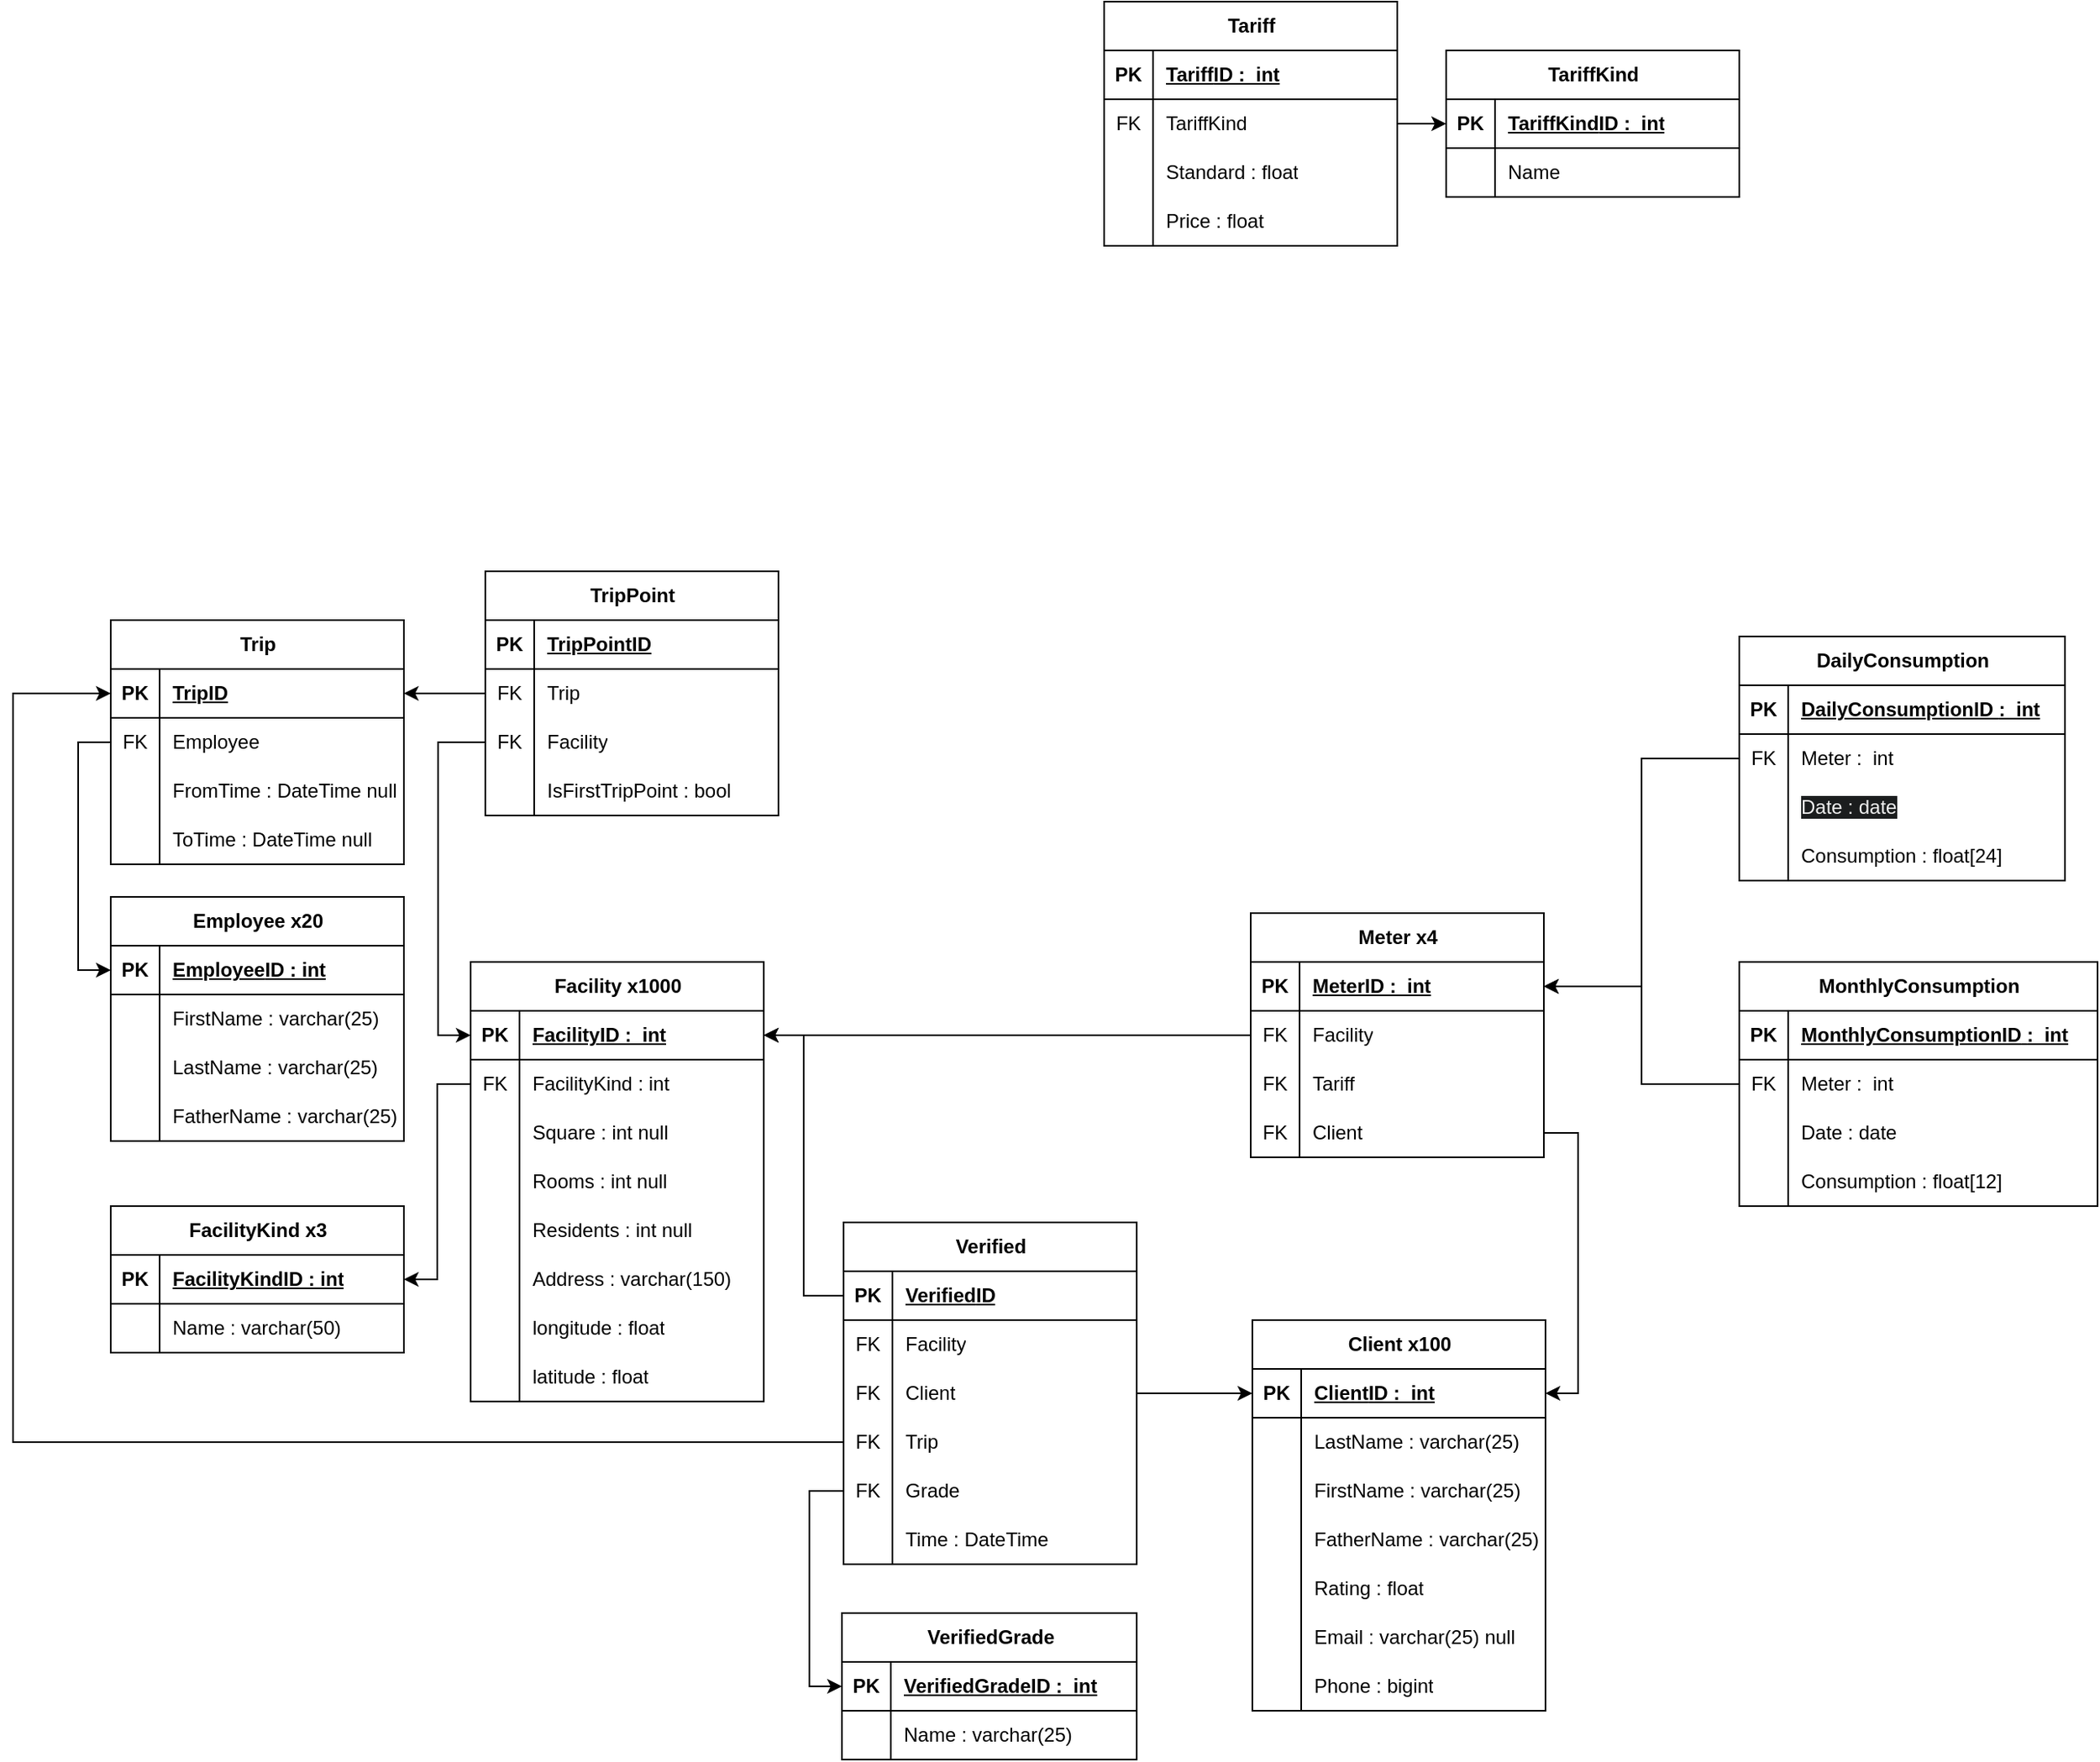 <mxfile version="24.7.17">
  <diagram name="Page-1" id="UQAbrRhBFyE455EiZPn5">
    <mxGraphModel dx="1886" dy="1687" grid="1" gridSize="10" guides="1" tooltips="1" connect="1" arrows="1" fold="1" page="1" pageScale="1" pageWidth="1500" pageHeight="750" math="0" shadow="0">
      <root>
        <mxCell id="0" />
        <mxCell id="1" parent="0" />
        <mxCell id="2frDfOVGA45sdKtEzAZR-1" value="Facility x1000" style="shape=table;startSize=30;container=1;collapsible=1;childLayout=tableLayout;fixedRows=1;rowLines=0;fontStyle=1;align=center;resizeLast=1;html=1;" parent="1" vertex="1">
          <mxGeometry x="481" y="290" width="180" height="270" as="geometry" />
        </mxCell>
        <mxCell id="2frDfOVGA45sdKtEzAZR-2" value="" style="shape=tableRow;horizontal=0;startSize=0;swimlaneHead=0;swimlaneBody=0;fillColor=none;collapsible=0;dropTarget=0;points=[[0,0.5],[1,0.5]];portConstraint=eastwest;top=0;left=0;right=0;bottom=1;" parent="2frDfOVGA45sdKtEzAZR-1" vertex="1">
          <mxGeometry y="30" width="180" height="30" as="geometry" />
        </mxCell>
        <mxCell id="2frDfOVGA45sdKtEzAZR-3" value="PK" style="shape=partialRectangle;connectable=0;fillColor=none;top=0;left=0;bottom=0;right=0;fontStyle=1;overflow=hidden;whiteSpace=wrap;html=1;" parent="2frDfOVGA45sdKtEzAZR-2" vertex="1">
          <mxGeometry width="30" height="30" as="geometry">
            <mxRectangle width="30" height="30" as="alternateBounds" />
          </mxGeometry>
        </mxCell>
        <mxCell id="2frDfOVGA45sdKtEzAZR-4" value="&lt;span style=&quot;text-align: center; text-wrap: nowrap;&quot;&gt;Facility&lt;/span&gt;ID :&amp;nbsp;&amp;nbsp;int" style="shape=partialRectangle;connectable=0;fillColor=none;top=0;left=0;bottom=0;right=0;align=left;spacingLeft=6;fontStyle=5;overflow=hidden;whiteSpace=wrap;html=1;" parent="2frDfOVGA45sdKtEzAZR-2" vertex="1">
          <mxGeometry x="30" width="150" height="30" as="geometry">
            <mxRectangle width="150" height="30" as="alternateBounds" />
          </mxGeometry>
        </mxCell>
        <mxCell id="2frDfOVGA45sdKtEzAZR-127" style="shape=tableRow;horizontal=0;startSize=0;swimlaneHead=0;swimlaneBody=0;fillColor=none;collapsible=0;dropTarget=0;points=[[0,0.5],[1,0.5]];portConstraint=eastwest;top=0;left=0;right=0;bottom=0;" parent="2frDfOVGA45sdKtEzAZR-1" vertex="1">
          <mxGeometry y="60" width="180" height="30" as="geometry" />
        </mxCell>
        <mxCell id="2frDfOVGA45sdKtEzAZR-128" value="FK" style="shape=partialRectangle;connectable=0;fillColor=none;top=0;left=0;bottom=0;right=0;editable=1;overflow=hidden;whiteSpace=wrap;html=1;" parent="2frDfOVGA45sdKtEzAZR-127" vertex="1">
          <mxGeometry width="30" height="30" as="geometry">
            <mxRectangle width="30" height="30" as="alternateBounds" />
          </mxGeometry>
        </mxCell>
        <mxCell id="2frDfOVGA45sdKtEzAZR-129" value="&lt;span style=&quot;text-align: center; text-wrap: nowrap;&quot;&gt;FacilityKind&lt;/span&gt;&amp;nbsp;: int" style="shape=partialRectangle;connectable=0;fillColor=none;top=0;left=0;bottom=0;right=0;align=left;spacingLeft=6;overflow=hidden;whiteSpace=wrap;html=1;" parent="2frDfOVGA45sdKtEzAZR-127" vertex="1">
          <mxGeometry x="30" width="150" height="30" as="geometry">
            <mxRectangle width="150" height="30" as="alternateBounds" />
          </mxGeometry>
        </mxCell>
        <mxCell id="2frDfOVGA45sdKtEzAZR-11" value="" style="shape=tableRow;horizontal=0;startSize=0;swimlaneHead=0;swimlaneBody=0;fillColor=none;collapsible=0;dropTarget=0;points=[[0,0.5],[1,0.5]];portConstraint=eastwest;top=0;left=0;right=0;bottom=0;" parent="2frDfOVGA45sdKtEzAZR-1" vertex="1">
          <mxGeometry y="90" width="180" height="30" as="geometry" />
        </mxCell>
        <mxCell id="2frDfOVGA45sdKtEzAZR-12" value="" style="shape=partialRectangle;connectable=0;fillColor=none;top=0;left=0;bottom=0;right=0;editable=1;overflow=hidden;whiteSpace=wrap;html=1;" parent="2frDfOVGA45sdKtEzAZR-11" vertex="1">
          <mxGeometry width="30" height="30" as="geometry">
            <mxRectangle width="30" height="30" as="alternateBounds" />
          </mxGeometry>
        </mxCell>
        <mxCell id="2frDfOVGA45sdKtEzAZR-13" value="Square : int null" style="shape=partialRectangle;connectable=0;fillColor=none;top=0;left=0;bottom=0;right=0;align=left;spacingLeft=6;overflow=hidden;whiteSpace=wrap;html=1;" parent="2frDfOVGA45sdKtEzAZR-11" vertex="1">
          <mxGeometry x="30" width="150" height="30" as="geometry">
            <mxRectangle width="150" height="30" as="alternateBounds" />
          </mxGeometry>
        </mxCell>
        <mxCell id="XbWDW4NpNrIfdsBFt7Pd-44" style="shape=tableRow;horizontal=0;startSize=0;swimlaneHead=0;swimlaneBody=0;fillColor=none;collapsible=0;dropTarget=0;points=[[0,0.5],[1,0.5]];portConstraint=eastwest;top=0;left=0;right=0;bottom=0;" parent="2frDfOVGA45sdKtEzAZR-1" vertex="1">
          <mxGeometry y="120" width="180" height="30" as="geometry" />
        </mxCell>
        <mxCell id="XbWDW4NpNrIfdsBFt7Pd-45" style="shape=partialRectangle;connectable=0;fillColor=none;top=0;left=0;bottom=0;right=0;editable=1;overflow=hidden;whiteSpace=wrap;html=1;" parent="XbWDW4NpNrIfdsBFt7Pd-44" vertex="1">
          <mxGeometry width="30" height="30" as="geometry">
            <mxRectangle width="30" height="30" as="alternateBounds" />
          </mxGeometry>
        </mxCell>
        <mxCell id="XbWDW4NpNrIfdsBFt7Pd-46" value="Rooms : int null" style="shape=partialRectangle;connectable=0;fillColor=none;top=0;left=0;bottom=0;right=0;align=left;spacingLeft=6;overflow=hidden;whiteSpace=wrap;html=1;" parent="XbWDW4NpNrIfdsBFt7Pd-44" vertex="1">
          <mxGeometry x="30" width="150" height="30" as="geometry">
            <mxRectangle width="150" height="30" as="alternateBounds" />
          </mxGeometry>
        </mxCell>
        <mxCell id="XbWDW4NpNrIfdsBFt7Pd-41" style="shape=tableRow;horizontal=0;startSize=0;swimlaneHead=0;swimlaneBody=0;fillColor=none;collapsible=0;dropTarget=0;points=[[0,0.5],[1,0.5]];portConstraint=eastwest;top=0;left=0;right=0;bottom=0;" parent="2frDfOVGA45sdKtEzAZR-1" vertex="1">
          <mxGeometry y="150" width="180" height="30" as="geometry" />
        </mxCell>
        <mxCell id="XbWDW4NpNrIfdsBFt7Pd-42" style="shape=partialRectangle;connectable=0;fillColor=none;top=0;left=0;bottom=0;right=0;editable=1;overflow=hidden;whiteSpace=wrap;html=1;" parent="XbWDW4NpNrIfdsBFt7Pd-41" vertex="1">
          <mxGeometry width="30" height="30" as="geometry">
            <mxRectangle width="30" height="30" as="alternateBounds" />
          </mxGeometry>
        </mxCell>
        <mxCell id="XbWDW4NpNrIfdsBFt7Pd-43" value="Residents : int null" style="shape=partialRectangle;connectable=0;fillColor=none;top=0;left=0;bottom=0;right=0;align=left;spacingLeft=6;overflow=hidden;whiteSpace=wrap;html=1;" parent="XbWDW4NpNrIfdsBFt7Pd-41" vertex="1">
          <mxGeometry x="30" width="150" height="30" as="geometry">
            <mxRectangle width="150" height="30" as="alternateBounds" />
          </mxGeometry>
        </mxCell>
        <mxCell id="2frDfOVGA45sdKtEzAZR-8" value="" style="shape=tableRow;horizontal=0;startSize=0;swimlaneHead=0;swimlaneBody=0;fillColor=none;collapsible=0;dropTarget=0;points=[[0,0.5],[1,0.5]];portConstraint=eastwest;top=0;left=0;right=0;bottom=0;" parent="2frDfOVGA45sdKtEzAZR-1" vertex="1">
          <mxGeometry y="180" width="180" height="30" as="geometry" />
        </mxCell>
        <mxCell id="2frDfOVGA45sdKtEzAZR-9" value="" style="shape=partialRectangle;connectable=0;fillColor=none;top=0;left=0;bottom=0;right=0;editable=1;overflow=hidden;whiteSpace=wrap;html=1;" parent="2frDfOVGA45sdKtEzAZR-8" vertex="1">
          <mxGeometry width="30" height="30" as="geometry">
            <mxRectangle width="30" height="30" as="alternateBounds" />
          </mxGeometry>
        </mxCell>
        <mxCell id="2frDfOVGA45sdKtEzAZR-10" value="Address : varchar(150)" style="shape=partialRectangle;connectable=0;fillColor=none;top=0;left=0;bottom=0;right=0;align=left;spacingLeft=6;overflow=hidden;whiteSpace=wrap;html=1;" parent="2frDfOVGA45sdKtEzAZR-8" vertex="1">
          <mxGeometry x="30" width="150" height="30" as="geometry">
            <mxRectangle width="150" height="30" as="alternateBounds" />
          </mxGeometry>
        </mxCell>
        <mxCell id="XbWDW4NpNrIfdsBFt7Pd-26" style="shape=tableRow;horizontal=0;startSize=0;swimlaneHead=0;swimlaneBody=0;fillColor=none;collapsible=0;dropTarget=0;points=[[0,0.5],[1,0.5]];portConstraint=eastwest;top=0;left=0;right=0;bottom=0;" parent="2frDfOVGA45sdKtEzAZR-1" vertex="1">
          <mxGeometry y="210" width="180" height="30" as="geometry" />
        </mxCell>
        <mxCell id="XbWDW4NpNrIfdsBFt7Pd-27" style="shape=partialRectangle;connectable=0;fillColor=none;top=0;left=0;bottom=0;right=0;editable=1;overflow=hidden;whiteSpace=wrap;html=1;" parent="XbWDW4NpNrIfdsBFt7Pd-26" vertex="1">
          <mxGeometry width="30" height="30" as="geometry">
            <mxRectangle width="30" height="30" as="alternateBounds" />
          </mxGeometry>
        </mxCell>
        <mxCell id="XbWDW4NpNrIfdsBFt7Pd-28" value="longitude : float" style="shape=partialRectangle;connectable=0;fillColor=none;top=0;left=0;bottom=0;right=0;align=left;spacingLeft=6;overflow=hidden;whiteSpace=wrap;html=1;" parent="XbWDW4NpNrIfdsBFt7Pd-26" vertex="1">
          <mxGeometry x="30" width="150" height="30" as="geometry">
            <mxRectangle width="150" height="30" as="alternateBounds" />
          </mxGeometry>
        </mxCell>
        <mxCell id="XbWDW4NpNrIfdsBFt7Pd-23" style="shape=tableRow;horizontal=0;startSize=0;swimlaneHead=0;swimlaneBody=0;fillColor=none;collapsible=0;dropTarget=0;points=[[0,0.5],[1,0.5]];portConstraint=eastwest;top=0;left=0;right=0;bottom=0;" parent="2frDfOVGA45sdKtEzAZR-1" vertex="1">
          <mxGeometry y="240" width="180" height="30" as="geometry" />
        </mxCell>
        <mxCell id="XbWDW4NpNrIfdsBFt7Pd-24" style="shape=partialRectangle;connectable=0;fillColor=none;top=0;left=0;bottom=0;right=0;editable=1;overflow=hidden;whiteSpace=wrap;html=1;" parent="XbWDW4NpNrIfdsBFt7Pd-23" vertex="1">
          <mxGeometry width="30" height="30" as="geometry">
            <mxRectangle width="30" height="30" as="alternateBounds" />
          </mxGeometry>
        </mxCell>
        <mxCell id="XbWDW4NpNrIfdsBFt7Pd-25" value="latitude : float" style="shape=partialRectangle;connectable=0;fillColor=none;top=0;left=0;bottom=0;right=0;align=left;spacingLeft=6;overflow=hidden;whiteSpace=wrap;html=1;" parent="XbWDW4NpNrIfdsBFt7Pd-23" vertex="1">
          <mxGeometry x="30" width="150" height="30" as="geometry">
            <mxRectangle width="150" height="30" as="alternateBounds" />
          </mxGeometry>
        </mxCell>
        <mxCell id="2frDfOVGA45sdKtEzAZR-14" value="Client x100" style="shape=table;startSize=30;container=1;collapsible=1;childLayout=tableLayout;fixedRows=1;rowLines=0;fontStyle=1;align=center;resizeLast=1;html=1;" parent="1" vertex="1">
          <mxGeometry x="961" y="510" width="180" height="240" as="geometry" />
        </mxCell>
        <mxCell id="2frDfOVGA45sdKtEzAZR-15" value="" style="shape=tableRow;horizontal=0;startSize=0;swimlaneHead=0;swimlaneBody=0;fillColor=none;collapsible=0;dropTarget=0;points=[[0,0.5],[1,0.5]];portConstraint=eastwest;top=0;left=0;right=0;bottom=1;" parent="2frDfOVGA45sdKtEzAZR-14" vertex="1">
          <mxGeometry y="30" width="180" height="30" as="geometry" />
        </mxCell>
        <mxCell id="2frDfOVGA45sdKtEzAZR-16" value="PK" style="shape=partialRectangle;connectable=0;fillColor=none;top=0;left=0;bottom=0;right=0;fontStyle=1;overflow=hidden;whiteSpace=wrap;html=1;" parent="2frDfOVGA45sdKtEzAZR-15" vertex="1">
          <mxGeometry width="30" height="30" as="geometry">
            <mxRectangle width="30" height="30" as="alternateBounds" />
          </mxGeometry>
        </mxCell>
        <mxCell id="2frDfOVGA45sdKtEzAZR-17" value="&lt;span style=&quot;text-align: center; text-wrap: nowrap;&quot;&gt;Client&lt;/span&gt;ID :&amp;nbsp;&amp;nbsp;int" style="shape=partialRectangle;connectable=0;fillColor=none;top=0;left=0;bottom=0;right=0;align=left;spacingLeft=6;fontStyle=5;overflow=hidden;whiteSpace=wrap;html=1;" parent="2frDfOVGA45sdKtEzAZR-15" vertex="1">
          <mxGeometry x="30" width="150" height="30" as="geometry">
            <mxRectangle width="150" height="30" as="alternateBounds" />
          </mxGeometry>
        </mxCell>
        <mxCell id="CXn5v3xnZE6HVGpQ3dWb-7" style="shape=tableRow;horizontal=0;startSize=0;swimlaneHead=0;swimlaneBody=0;fillColor=none;collapsible=0;dropTarget=0;points=[[0,0.5],[1,0.5]];portConstraint=eastwest;top=0;left=0;right=0;bottom=0;" parent="2frDfOVGA45sdKtEzAZR-14" vertex="1">
          <mxGeometry y="60" width="180" height="30" as="geometry" />
        </mxCell>
        <mxCell id="CXn5v3xnZE6HVGpQ3dWb-8" style="shape=partialRectangle;connectable=0;fillColor=none;top=0;left=0;bottom=0;right=0;editable=1;overflow=hidden;whiteSpace=wrap;html=1;" parent="CXn5v3xnZE6HVGpQ3dWb-7" vertex="1">
          <mxGeometry width="30" height="30" as="geometry">
            <mxRectangle width="30" height="30" as="alternateBounds" />
          </mxGeometry>
        </mxCell>
        <mxCell id="CXn5v3xnZE6HVGpQ3dWb-9" value="LastName : varchar(25)" style="shape=partialRectangle;connectable=0;fillColor=none;top=0;left=0;bottom=0;right=0;align=left;spacingLeft=6;overflow=hidden;whiteSpace=wrap;html=1;" parent="CXn5v3xnZE6HVGpQ3dWb-7" vertex="1">
          <mxGeometry x="30" width="150" height="30" as="geometry">
            <mxRectangle width="150" height="30" as="alternateBounds" />
          </mxGeometry>
        </mxCell>
        <mxCell id="CXn5v3xnZE6HVGpQ3dWb-4" style="shape=tableRow;horizontal=0;startSize=0;swimlaneHead=0;swimlaneBody=0;fillColor=none;collapsible=0;dropTarget=0;points=[[0,0.5],[1,0.5]];portConstraint=eastwest;top=0;left=0;right=0;bottom=0;" parent="2frDfOVGA45sdKtEzAZR-14" vertex="1">
          <mxGeometry y="90" width="180" height="30" as="geometry" />
        </mxCell>
        <mxCell id="CXn5v3xnZE6HVGpQ3dWb-5" style="shape=partialRectangle;connectable=0;fillColor=none;top=0;left=0;bottom=0;right=0;editable=1;overflow=hidden;whiteSpace=wrap;html=1;" parent="CXn5v3xnZE6HVGpQ3dWb-4" vertex="1">
          <mxGeometry width="30" height="30" as="geometry">
            <mxRectangle width="30" height="30" as="alternateBounds" />
          </mxGeometry>
        </mxCell>
        <mxCell id="CXn5v3xnZE6HVGpQ3dWb-6" value="FirstName : varchar(25)" style="shape=partialRectangle;connectable=0;fillColor=none;top=0;left=0;bottom=0;right=0;align=left;spacingLeft=6;overflow=hidden;whiteSpace=wrap;html=1;" parent="CXn5v3xnZE6HVGpQ3dWb-4" vertex="1">
          <mxGeometry x="30" width="150" height="30" as="geometry">
            <mxRectangle width="150" height="30" as="alternateBounds" />
          </mxGeometry>
        </mxCell>
        <mxCell id="CXn5v3xnZE6HVGpQ3dWb-1" style="shape=tableRow;horizontal=0;startSize=0;swimlaneHead=0;swimlaneBody=0;fillColor=none;collapsible=0;dropTarget=0;points=[[0,0.5],[1,0.5]];portConstraint=eastwest;top=0;left=0;right=0;bottom=0;" parent="2frDfOVGA45sdKtEzAZR-14" vertex="1">
          <mxGeometry y="120" width="180" height="30" as="geometry" />
        </mxCell>
        <mxCell id="CXn5v3xnZE6HVGpQ3dWb-2" style="shape=partialRectangle;connectable=0;fillColor=none;top=0;left=0;bottom=0;right=0;editable=1;overflow=hidden;whiteSpace=wrap;html=1;" parent="CXn5v3xnZE6HVGpQ3dWb-1" vertex="1">
          <mxGeometry width="30" height="30" as="geometry">
            <mxRectangle width="30" height="30" as="alternateBounds" />
          </mxGeometry>
        </mxCell>
        <mxCell id="CXn5v3xnZE6HVGpQ3dWb-3" value="FatherName : varchar(25)" style="shape=partialRectangle;connectable=0;fillColor=none;top=0;left=0;bottom=0;right=0;align=left;spacingLeft=6;overflow=hidden;whiteSpace=wrap;html=1;" parent="CXn5v3xnZE6HVGpQ3dWb-1" vertex="1">
          <mxGeometry x="30" width="150" height="30" as="geometry">
            <mxRectangle width="150" height="30" as="alternateBounds" />
          </mxGeometry>
        </mxCell>
        <mxCell id="2frDfOVGA45sdKtEzAZR-21" value="" style="shape=tableRow;horizontal=0;startSize=0;swimlaneHead=0;swimlaneBody=0;fillColor=none;collapsible=0;dropTarget=0;points=[[0,0.5],[1,0.5]];portConstraint=eastwest;top=0;left=0;right=0;bottom=0;" parent="2frDfOVGA45sdKtEzAZR-14" vertex="1">
          <mxGeometry y="150" width="180" height="30" as="geometry" />
        </mxCell>
        <mxCell id="2frDfOVGA45sdKtEzAZR-22" value="" style="shape=partialRectangle;connectable=0;fillColor=none;top=0;left=0;bottom=0;right=0;editable=1;overflow=hidden;whiteSpace=wrap;html=1;" parent="2frDfOVGA45sdKtEzAZR-21" vertex="1">
          <mxGeometry width="30" height="30" as="geometry">
            <mxRectangle width="30" height="30" as="alternateBounds" />
          </mxGeometry>
        </mxCell>
        <mxCell id="2frDfOVGA45sdKtEzAZR-23" value="Rating : float" style="shape=partialRectangle;connectable=0;fillColor=none;top=0;left=0;bottom=0;right=0;align=left;spacingLeft=6;overflow=hidden;whiteSpace=wrap;html=1;" parent="2frDfOVGA45sdKtEzAZR-21" vertex="1">
          <mxGeometry x="30" width="150" height="30" as="geometry">
            <mxRectangle width="150" height="30" as="alternateBounds" />
          </mxGeometry>
        </mxCell>
        <mxCell id="t7knNIKp07x1asXr9OC6-82" style="shape=tableRow;horizontal=0;startSize=0;swimlaneHead=0;swimlaneBody=0;fillColor=none;collapsible=0;dropTarget=0;points=[[0,0.5],[1,0.5]];portConstraint=eastwest;top=0;left=0;right=0;bottom=0;" parent="2frDfOVGA45sdKtEzAZR-14" vertex="1">
          <mxGeometry y="180" width="180" height="30" as="geometry" />
        </mxCell>
        <mxCell id="t7knNIKp07x1asXr9OC6-83" style="shape=partialRectangle;connectable=0;fillColor=none;top=0;left=0;bottom=0;right=0;editable=1;overflow=hidden;whiteSpace=wrap;html=1;" parent="t7knNIKp07x1asXr9OC6-82" vertex="1">
          <mxGeometry width="30" height="30" as="geometry">
            <mxRectangle width="30" height="30" as="alternateBounds" />
          </mxGeometry>
        </mxCell>
        <mxCell id="t7knNIKp07x1asXr9OC6-84" value="Email : varchar(25) null" style="shape=partialRectangle;connectable=0;fillColor=none;top=0;left=0;bottom=0;right=0;align=left;spacingLeft=6;overflow=hidden;whiteSpace=wrap;html=1;" parent="t7knNIKp07x1asXr9OC6-82" vertex="1">
          <mxGeometry x="30" width="150" height="30" as="geometry">
            <mxRectangle width="150" height="30" as="alternateBounds" />
          </mxGeometry>
        </mxCell>
        <mxCell id="t7knNIKp07x1asXr9OC6-79" style="shape=tableRow;horizontal=0;startSize=0;swimlaneHead=0;swimlaneBody=0;fillColor=none;collapsible=0;dropTarget=0;points=[[0,0.5],[1,0.5]];portConstraint=eastwest;top=0;left=0;right=0;bottom=0;" parent="2frDfOVGA45sdKtEzAZR-14" vertex="1">
          <mxGeometry y="210" width="180" height="30" as="geometry" />
        </mxCell>
        <mxCell id="t7knNIKp07x1asXr9OC6-80" style="shape=partialRectangle;connectable=0;fillColor=none;top=0;left=0;bottom=0;right=0;editable=1;overflow=hidden;whiteSpace=wrap;html=1;" parent="t7knNIKp07x1asXr9OC6-79" vertex="1">
          <mxGeometry width="30" height="30" as="geometry">
            <mxRectangle width="30" height="30" as="alternateBounds" />
          </mxGeometry>
        </mxCell>
        <mxCell id="t7knNIKp07x1asXr9OC6-81" value="Phone : bigint" style="shape=partialRectangle;connectable=0;fillColor=none;top=0;left=0;bottom=0;right=0;align=left;spacingLeft=6;overflow=hidden;whiteSpace=wrap;html=1;" parent="t7knNIKp07x1asXr9OC6-79" vertex="1">
          <mxGeometry x="30" width="150" height="30" as="geometry">
            <mxRectangle width="150" height="30" as="alternateBounds" />
          </mxGeometry>
        </mxCell>
        <mxCell id="2frDfOVGA45sdKtEzAZR-27" value="&lt;span style=&quot;background-color: initial;&quot;&gt;Meter x4&lt;/span&gt;" style="shape=table;startSize=30;container=1;collapsible=1;childLayout=tableLayout;fixedRows=1;rowLines=0;fontStyle=1;align=center;resizeLast=1;html=1;" parent="1" vertex="1">
          <mxGeometry x="960" y="260" width="180" height="150" as="geometry" />
        </mxCell>
        <mxCell id="2frDfOVGA45sdKtEzAZR-28" value="" style="shape=tableRow;horizontal=0;startSize=0;swimlaneHead=0;swimlaneBody=0;fillColor=none;collapsible=0;dropTarget=0;points=[[0,0.5],[1,0.5]];portConstraint=eastwest;top=0;left=0;right=0;bottom=1;" parent="2frDfOVGA45sdKtEzAZR-27" vertex="1">
          <mxGeometry y="30" width="180" height="30" as="geometry" />
        </mxCell>
        <mxCell id="2frDfOVGA45sdKtEzAZR-29" value="PK" style="shape=partialRectangle;connectable=0;fillColor=none;top=0;left=0;bottom=0;right=0;fontStyle=1;overflow=hidden;whiteSpace=wrap;html=1;" parent="2frDfOVGA45sdKtEzAZR-28" vertex="1">
          <mxGeometry width="30" height="30" as="geometry">
            <mxRectangle width="30" height="30" as="alternateBounds" />
          </mxGeometry>
        </mxCell>
        <mxCell id="2frDfOVGA45sdKtEzAZR-30" value="&lt;span style=&quot;text-align: center; text-wrap: nowrap;&quot;&gt;Meter&lt;/span&gt;ID :&amp;nbsp;&amp;nbsp;int" style="shape=partialRectangle;connectable=0;fillColor=none;top=0;left=0;bottom=0;right=0;align=left;spacingLeft=6;fontStyle=5;overflow=hidden;whiteSpace=wrap;html=1;" parent="2frDfOVGA45sdKtEzAZR-28" vertex="1">
          <mxGeometry x="30" width="150" height="30" as="geometry">
            <mxRectangle width="150" height="30" as="alternateBounds" />
          </mxGeometry>
        </mxCell>
        <mxCell id="YYOuFZ6g-Lg_segpM39G-39" style="shape=tableRow;horizontal=0;startSize=0;swimlaneHead=0;swimlaneBody=0;fillColor=none;collapsible=0;dropTarget=0;points=[[0,0.5],[1,0.5]];portConstraint=eastwest;top=0;left=0;right=0;bottom=0;" parent="2frDfOVGA45sdKtEzAZR-27" vertex="1">
          <mxGeometry y="60" width="180" height="30" as="geometry" />
        </mxCell>
        <mxCell id="YYOuFZ6g-Lg_segpM39G-40" value="FK" style="shape=partialRectangle;connectable=0;fillColor=none;top=0;left=0;bottom=0;right=0;editable=1;overflow=hidden;whiteSpace=wrap;html=1;" parent="YYOuFZ6g-Lg_segpM39G-39" vertex="1">
          <mxGeometry width="30" height="30" as="geometry">
            <mxRectangle width="30" height="30" as="alternateBounds" />
          </mxGeometry>
        </mxCell>
        <mxCell id="YYOuFZ6g-Lg_segpM39G-41" value="&lt;span style=&quot;text-align: center; text-wrap: nowrap;&quot;&gt;Facility&lt;/span&gt;" style="shape=partialRectangle;connectable=0;fillColor=none;top=0;left=0;bottom=0;right=0;align=left;spacingLeft=6;overflow=hidden;whiteSpace=wrap;html=1;" parent="YYOuFZ6g-Lg_segpM39G-39" vertex="1">
          <mxGeometry x="30" width="150" height="30" as="geometry">
            <mxRectangle width="150" height="30" as="alternateBounds" />
          </mxGeometry>
        </mxCell>
        <mxCell id="YYOuFZ6g-Lg_segpM39G-121" style="shape=tableRow;horizontal=0;startSize=0;swimlaneHead=0;swimlaneBody=0;fillColor=none;collapsible=0;dropTarget=0;points=[[0,0.5],[1,0.5]];portConstraint=eastwest;top=0;left=0;right=0;bottom=0;" parent="2frDfOVGA45sdKtEzAZR-27" vertex="1">
          <mxGeometry y="90" width="180" height="30" as="geometry" />
        </mxCell>
        <mxCell id="YYOuFZ6g-Lg_segpM39G-122" value="FK" style="shape=partialRectangle;connectable=0;fillColor=none;top=0;left=0;bottom=0;right=0;editable=1;overflow=hidden;whiteSpace=wrap;html=1;" parent="YYOuFZ6g-Lg_segpM39G-121" vertex="1">
          <mxGeometry width="30" height="30" as="geometry">
            <mxRectangle width="30" height="30" as="alternateBounds" />
          </mxGeometry>
        </mxCell>
        <mxCell id="YYOuFZ6g-Lg_segpM39G-123" value="Tariff" style="shape=partialRectangle;connectable=0;fillColor=none;top=0;left=0;bottom=0;right=0;align=left;spacingLeft=6;overflow=hidden;whiteSpace=wrap;html=1;" parent="YYOuFZ6g-Lg_segpM39G-121" vertex="1">
          <mxGeometry x="30" width="150" height="30" as="geometry">
            <mxRectangle width="150" height="30" as="alternateBounds" />
          </mxGeometry>
        </mxCell>
        <mxCell id="YYOuFZ6g-Lg_segpM39G-36" style="shape=tableRow;horizontal=0;startSize=0;swimlaneHead=0;swimlaneBody=0;fillColor=none;collapsible=0;dropTarget=0;points=[[0,0.5],[1,0.5]];portConstraint=eastwest;top=0;left=0;right=0;bottom=0;" parent="2frDfOVGA45sdKtEzAZR-27" vertex="1">
          <mxGeometry y="120" width="180" height="30" as="geometry" />
        </mxCell>
        <mxCell id="YYOuFZ6g-Lg_segpM39G-37" value="FK" style="shape=partialRectangle;connectable=0;fillColor=none;top=0;left=0;bottom=0;right=0;editable=1;overflow=hidden;whiteSpace=wrap;html=1;" parent="YYOuFZ6g-Lg_segpM39G-36" vertex="1">
          <mxGeometry width="30" height="30" as="geometry">
            <mxRectangle width="30" height="30" as="alternateBounds" />
          </mxGeometry>
        </mxCell>
        <mxCell id="YYOuFZ6g-Lg_segpM39G-38" value="Client" style="shape=partialRectangle;connectable=0;fillColor=none;top=0;left=0;bottom=0;right=0;align=left;spacingLeft=6;overflow=hidden;whiteSpace=wrap;html=1;" parent="YYOuFZ6g-Lg_segpM39G-36" vertex="1">
          <mxGeometry x="30" width="150" height="30" as="geometry">
            <mxRectangle width="150" height="30" as="alternateBounds" />
          </mxGeometry>
        </mxCell>
        <mxCell id="YYOuFZ6g-Lg_segpM39G-42" style="edgeStyle=orthogonalEdgeStyle;rounded=0;orthogonalLoop=1;jettySize=auto;html=1;" parent="1" source="YYOuFZ6g-Lg_segpM39G-39" target="2frDfOVGA45sdKtEzAZR-2" edge="1">
          <mxGeometry relative="1" as="geometry" />
        </mxCell>
        <mxCell id="YYOuFZ6g-Lg_segpM39G-54" style="edgeStyle=orthogonalEdgeStyle;rounded=0;orthogonalLoop=1;jettySize=auto;html=1;entryX=1;entryY=0.5;entryDx=0;entryDy=0;exitX=1;exitY=0.5;exitDx=0;exitDy=0;" parent="1" source="YYOuFZ6g-Lg_segpM39G-36" target="2frDfOVGA45sdKtEzAZR-15" edge="1">
          <mxGeometry relative="1" as="geometry" />
        </mxCell>
        <mxCell id="YYOuFZ6g-Lg_segpM39G-77" value="FacilityKind x3" style="shape=table;startSize=30;container=1;collapsible=1;childLayout=tableLayout;fixedRows=1;rowLines=0;fontStyle=1;align=center;resizeLast=1;html=1;" parent="1" vertex="1">
          <mxGeometry x="260" y="440" width="180" height="90" as="geometry" />
        </mxCell>
        <mxCell id="YYOuFZ6g-Lg_segpM39G-78" value="" style="shape=tableRow;horizontal=0;startSize=0;swimlaneHead=0;swimlaneBody=0;fillColor=none;collapsible=0;dropTarget=0;points=[[0,0.5],[1,0.5]];portConstraint=eastwest;top=0;left=0;right=0;bottom=1;" parent="YYOuFZ6g-Lg_segpM39G-77" vertex="1">
          <mxGeometry y="30" width="180" height="30" as="geometry" />
        </mxCell>
        <mxCell id="YYOuFZ6g-Lg_segpM39G-79" value="PK" style="shape=partialRectangle;connectable=0;fillColor=none;top=0;left=0;bottom=0;right=0;fontStyle=1;overflow=hidden;whiteSpace=wrap;html=1;" parent="YYOuFZ6g-Lg_segpM39G-78" vertex="1">
          <mxGeometry width="30" height="30" as="geometry">
            <mxRectangle width="30" height="30" as="alternateBounds" />
          </mxGeometry>
        </mxCell>
        <mxCell id="YYOuFZ6g-Lg_segpM39G-80" value="&lt;span style=&quot;text-align: center; text-wrap: nowrap;&quot;&gt;FacilityKind&lt;/span&gt;ID : int" style="shape=partialRectangle;connectable=0;fillColor=none;top=0;left=0;bottom=0;right=0;align=left;spacingLeft=6;fontStyle=5;overflow=hidden;whiteSpace=wrap;html=1;" parent="YYOuFZ6g-Lg_segpM39G-78" vertex="1">
          <mxGeometry x="30" width="150" height="30" as="geometry">
            <mxRectangle width="150" height="30" as="alternateBounds" />
          </mxGeometry>
        </mxCell>
        <mxCell id="YYOuFZ6g-Lg_segpM39G-81" value="" style="shape=tableRow;horizontal=0;startSize=0;swimlaneHead=0;swimlaneBody=0;fillColor=none;collapsible=0;dropTarget=0;points=[[0,0.5],[1,0.5]];portConstraint=eastwest;top=0;left=0;right=0;bottom=0;" parent="YYOuFZ6g-Lg_segpM39G-77" vertex="1">
          <mxGeometry y="60" width="180" height="30" as="geometry" />
        </mxCell>
        <mxCell id="YYOuFZ6g-Lg_segpM39G-82" value="" style="shape=partialRectangle;connectable=0;fillColor=none;top=0;left=0;bottom=0;right=0;editable=1;overflow=hidden;whiteSpace=wrap;html=1;" parent="YYOuFZ6g-Lg_segpM39G-81" vertex="1">
          <mxGeometry width="30" height="30" as="geometry">
            <mxRectangle width="30" height="30" as="alternateBounds" />
          </mxGeometry>
        </mxCell>
        <mxCell id="YYOuFZ6g-Lg_segpM39G-83" value="Name&amp;nbsp;: varchar(50)" style="shape=partialRectangle;connectable=0;fillColor=none;top=0;left=0;bottom=0;right=0;align=left;spacingLeft=6;overflow=hidden;whiteSpace=wrap;html=1;" parent="YYOuFZ6g-Lg_segpM39G-81" vertex="1">
          <mxGeometry x="30" width="150" height="30" as="geometry">
            <mxRectangle width="150" height="30" as="alternateBounds" />
          </mxGeometry>
        </mxCell>
        <mxCell id="YYOuFZ6g-Lg_segpM39G-108" value="TariffKind" style="shape=table;startSize=30;container=1;collapsible=1;childLayout=tableLayout;fixedRows=1;rowLines=0;fontStyle=1;align=center;resizeLast=1;html=1;" parent="1" vertex="1">
          <mxGeometry x="1080" y="-270" width="180" height="90" as="geometry" />
        </mxCell>
        <mxCell id="YYOuFZ6g-Lg_segpM39G-109" value="" style="shape=tableRow;horizontal=0;startSize=0;swimlaneHead=0;swimlaneBody=0;fillColor=none;collapsible=0;dropTarget=0;points=[[0,0.5],[1,0.5]];portConstraint=eastwest;top=0;left=0;right=0;bottom=1;" parent="YYOuFZ6g-Lg_segpM39G-108" vertex="1">
          <mxGeometry y="30" width="180" height="30" as="geometry" />
        </mxCell>
        <mxCell id="YYOuFZ6g-Lg_segpM39G-110" value="PK" style="shape=partialRectangle;connectable=0;fillColor=none;top=0;left=0;bottom=0;right=0;fontStyle=1;overflow=hidden;whiteSpace=wrap;html=1;" parent="YYOuFZ6g-Lg_segpM39G-109" vertex="1">
          <mxGeometry width="30" height="30" as="geometry">
            <mxRectangle width="30" height="30" as="alternateBounds" />
          </mxGeometry>
        </mxCell>
        <mxCell id="YYOuFZ6g-Lg_segpM39G-111" value="&lt;span style=&quot;text-align: center; text-wrap: nowrap;&quot;&gt;TariffKind&lt;/span&gt;ID :&amp;nbsp;&amp;nbsp;int" style="shape=partialRectangle;connectable=0;fillColor=none;top=0;left=0;bottom=0;right=0;align=left;spacingLeft=6;fontStyle=5;overflow=hidden;whiteSpace=wrap;html=1;" parent="YYOuFZ6g-Lg_segpM39G-109" vertex="1">
          <mxGeometry x="30" width="150" height="30" as="geometry">
            <mxRectangle width="150" height="30" as="alternateBounds" />
          </mxGeometry>
        </mxCell>
        <mxCell id="YYOuFZ6g-Lg_segpM39G-112" value="" style="shape=tableRow;horizontal=0;startSize=0;swimlaneHead=0;swimlaneBody=0;fillColor=none;collapsible=0;dropTarget=0;points=[[0,0.5],[1,0.5]];portConstraint=eastwest;top=0;left=0;right=0;bottom=0;" parent="YYOuFZ6g-Lg_segpM39G-108" vertex="1">
          <mxGeometry y="60" width="180" height="30" as="geometry" />
        </mxCell>
        <mxCell id="YYOuFZ6g-Lg_segpM39G-113" value="" style="shape=partialRectangle;connectable=0;fillColor=none;top=0;left=0;bottom=0;right=0;editable=1;overflow=hidden;whiteSpace=wrap;html=1;" parent="YYOuFZ6g-Lg_segpM39G-112" vertex="1">
          <mxGeometry width="30" height="30" as="geometry">
            <mxRectangle width="30" height="30" as="alternateBounds" />
          </mxGeometry>
        </mxCell>
        <mxCell id="YYOuFZ6g-Lg_segpM39G-114" value="Name" style="shape=partialRectangle;connectable=0;fillColor=none;top=0;left=0;bottom=0;right=0;align=left;spacingLeft=6;overflow=hidden;whiteSpace=wrap;html=1;" parent="YYOuFZ6g-Lg_segpM39G-112" vertex="1">
          <mxGeometry x="30" width="150" height="30" as="geometry">
            <mxRectangle width="150" height="30" as="alternateBounds" />
          </mxGeometry>
        </mxCell>
        <mxCell id="CXn5v3xnZE6HVGpQ3dWb-45" value="Tariff" style="shape=table;startSize=30;container=1;collapsible=1;childLayout=tableLayout;fixedRows=1;rowLines=0;fontStyle=1;align=center;resizeLast=1;html=1;" parent="1" vertex="1">
          <mxGeometry x="870" y="-300" width="180" height="150" as="geometry" />
        </mxCell>
        <mxCell id="CXn5v3xnZE6HVGpQ3dWb-46" value="" style="shape=tableRow;horizontal=0;startSize=0;swimlaneHead=0;swimlaneBody=0;fillColor=none;collapsible=0;dropTarget=0;points=[[0,0.5],[1,0.5]];portConstraint=eastwest;top=0;left=0;right=0;bottom=1;" parent="CXn5v3xnZE6HVGpQ3dWb-45" vertex="1">
          <mxGeometry y="30" width="180" height="30" as="geometry" />
        </mxCell>
        <mxCell id="CXn5v3xnZE6HVGpQ3dWb-47" value="PK" style="shape=partialRectangle;connectable=0;fillColor=none;top=0;left=0;bottom=0;right=0;fontStyle=1;overflow=hidden;whiteSpace=wrap;html=1;" parent="CXn5v3xnZE6HVGpQ3dWb-46" vertex="1">
          <mxGeometry width="30" height="30" as="geometry">
            <mxRectangle width="30" height="30" as="alternateBounds" />
          </mxGeometry>
        </mxCell>
        <mxCell id="CXn5v3xnZE6HVGpQ3dWb-48" value="&lt;span style=&quot;text-align: center; text-wrap: nowrap;&quot;&gt;Tariff&lt;/span&gt;ID :&amp;nbsp;&amp;nbsp;int" style="shape=partialRectangle;connectable=0;fillColor=none;top=0;left=0;bottom=0;right=0;align=left;spacingLeft=6;fontStyle=5;overflow=hidden;whiteSpace=wrap;html=1;" parent="CXn5v3xnZE6HVGpQ3dWb-46" vertex="1">
          <mxGeometry x="30" width="150" height="30" as="geometry">
            <mxRectangle width="150" height="30" as="alternateBounds" />
          </mxGeometry>
        </mxCell>
        <mxCell id="CXn5v3xnZE6HVGpQ3dWb-49" value="" style="shape=tableRow;horizontal=0;startSize=0;swimlaneHead=0;swimlaneBody=0;fillColor=none;collapsible=0;dropTarget=0;points=[[0,0.5],[1,0.5]];portConstraint=eastwest;top=0;left=0;right=0;bottom=0;" parent="CXn5v3xnZE6HVGpQ3dWb-45" vertex="1">
          <mxGeometry y="60" width="180" height="30" as="geometry" />
        </mxCell>
        <mxCell id="CXn5v3xnZE6HVGpQ3dWb-50" value="FK" style="shape=partialRectangle;connectable=0;fillColor=none;top=0;left=0;bottom=0;right=0;editable=1;overflow=hidden;whiteSpace=wrap;html=1;" parent="CXn5v3xnZE6HVGpQ3dWb-49" vertex="1">
          <mxGeometry width="30" height="30" as="geometry">
            <mxRectangle width="30" height="30" as="alternateBounds" />
          </mxGeometry>
        </mxCell>
        <mxCell id="CXn5v3xnZE6HVGpQ3dWb-51" value="&lt;span style=&quot;text-align: center; text-wrap: nowrap;&quot;&gt;TariffKind&lt;/span&gt;" style="shape=partialRectangle;connectable=0;fillColor=none;top=0;left=0;bottom=0;right=0;align=left;spacingLeft=6;overflow=hidden;whiteSpace=wrap;html=1;" parent="CXn5v3xnZE6HVGpQ3dWb-49" vertex="1">
          <mxGeometry x="30" width="150" height="30" as="geometry">
            <mxRectangle width="150" height="30" as="alternateBounds" />
          </mxGeometry>
        </mxCell>
        <mxCell id="CXn5v3xnZE6HVGpQ3dWb-55" value="" style="shape=tableRow;horizontal=0;startSize=0;swimlaneHead=0;swimlaneBody=0;fillColor=none;collapsible=0;dropTarget=0;points=[[0,0.5],[1,0.5]];portConstraint=eastwest;top=0;left=0;right=0;bottom=0;" parent="CXn5v3xnZE6HVGpQ3dWb-45" vertex="1">
          <mxGeometry y="90" width="180" height="30" as="geometry" />
        </mxCell>
        <mxCell id="CXn5v3xnZE6HVGpQ3dWb-56" value="" style="shape=partialRectangle;connectable=0;fillColor=none;top=0;left=0;bottom=0;right=0;editable=1;overflow=hidden;whiteSpace=wrap;html=1;" parent="CXn5v3xnZE6HVGpQ3dWb-55" vertex="1">
          <mxGeometry width="30" height="30" as="geometry">
            <mxRectangle width="30" height="30" as="alternateBounds" />
          </mxGeometry>
        </mxCell>
        <mxCell id="CXn5v3xnZE6HVGpQ3dWb-57" value="Standard : float" style="shape=partialRectangle;connectable=0;fillColor=none;top=0;left=0;bottom=0;right=0;align=left;spacingLeft=6;overflow=hidden;whiteSpace=wrap;html=1;" parent="CXn5v3xnZE6HVGpQ3dWb-55" vertex="1">
          <mxGeometry x="30" width="150" height="30" as="geometry">
            <mxRectangle width="150" height="30" as="alternateBounds" />
          </mxGeometry>
        </mxCell>
        <mxCell id="CXn5v3xnZE6HVGpQ3dWb-42" style="shape=tableRow;horizontal=0;startSize=0;swimlaneHead=0;swimlaneBody=0;fillColor=none;collapsible=0;dropTarget=0;points=[[0,0.5],[1,0.5]];portConstraint=eastwest;top=0;left=0;right=0;bottom=0;" parent="CXn5v3xnZE6HVGpQ3dWb-45" vertex="1">
          <mxGeometry y="120" width="180" height="30" as="geometry" />
        </mxCell>
        <mxCell id="CXn5v3xnZE6HVGpQ3dWb-43" style="shape=partialRectangle;connectable=0;fillColor=none;top=0;left=0;bottom=0;right=0;editable=1;overflow=hidden;whiteSpace=wrap;html=1;" parent="CXn5v3xnZE6HVGpQ3dWb-42" vertex="1">
          <mxGeometry width="30" height="30" as="geometry">
            <mxRectangle width="30" height="30" as="alternateBounds" />
          </mxGeometry>
        </mxCell>
        <mxCell id="CXn5v3xnZE6HVGpQ3dWb-44" value="Price : float" style="shape=partialRectangle;connectable=0;fillColor=none;top=0;left=0;bottom=0;right=0;align=left;spacingLeft=6;overflow=hidden;whiteSpace=wrap;html=1;" parent="CXn5v3xnZE6HVGpQ3dWb-42" vertex="1">
          <mxGeometry x="30" width="150" height="30" as="geometry">
            <mxRectangle width="150" height="30" as="alternateBounds" />
          </mxGeometry>
        </mxCell>
        <mxCell id="CXn5v3xnZE6HVGpQ3dWb-94" style="edgeStyle=orthogonalEdgeStyle;rounded=0;orthogonalLoop=1;jettySize=auto;html=1;entryX=0;entryY=0.5;entryDx=0;entryDy=0;" parent="1" source="CXn5v3xnZE6HVGpQ3dWb-49" target="YYOuFZ6g-Lg_segpM39G-109" edge="1">
          <mxGeometry relative="1" as="geometry" />
        </mxCell>
        <mxCell id="t7knNIKp07x1asXr9OC6-1" value="Trip" style="shape=table;startSize=30;container=1;collapsible=1;childLayout=tableLayout;fixedRows=1;rowLines=0;fontStyle=1;align=center;resizeLast=1;html=1;" parent="1" vertex="1">
          <mxGeometry x="260" y="80" width="180" height="150" as="geometry" />
        </mxCell>
        <mxCell id="t7knNIKp07x1asXr9OC6-2" value="" style="shape=tableRow;horizontal=0;startSize=0;swimlaneHead=0;swimlaneBody=0;fillColor=none;collapsible=0;dropTarget=0;points=[[0,0.5],[1,0.5]];portConstraint=eastwest;top=0;left=0;right=0;bottom=1;" parent="t7knNIKp07x1asXr9OC6-1" vertex="1">
          <mxGeometry y="30" width="180" height="30" as="geometry" />
        </mxCell>
        <mxCell id="t7knNIKp07x1asXr9OC6-3" value="PK" style="shape=partialRectangle;connectable=0;fillColor=none;top=0;left=0;bottom=0;right=0;fontStyle=1;overflow=hidden;whiteSpace=wrap;html=1;" parent="t7knNIKp07x1asXr9OC6-2" vertex="1">
          <mxGeometry width="30" height="30" as="geometry">
            <mxRectangle width="30" height="30" as="alternateBounds" />
          </mxGeometry>
        </mxCell>
        <mxCell id="t7knNIKp07x1asXr9OC6-4" value="&lt;span style=&quot;text-align: center; text-wrap: nowrap;&quot;&gt;Trip&lt;/span&gt;&lt;span style=&quot;background-color: initial;&quot;&gt;ID&lt;/span&gt;" style="shape=partialRectangle;connectable=0;fillColor=none;top=0;left=0;bottom=0;right=0;align=left;spacingLeft=6;fontStyle=5;overflow=hidden;whiteSpace=wrap;html=1;" parent="t7knNIKp07x1asXr9OC6-2" vertex="1">
          <mxGeometry x="30" width="150" height="30" as="geometry">
            <mxRectangle width="150" height="30" as="alternateBounds" />
          </mxGeometry>
        </mxCell>
        <mxCell id="XbWDW4NpNrIfdsBFt7Pd-2" style="shape=tableRow;horizontal=0;startSize=0;swimlaneHead=0;swimlaneBody=0;fillColor=none;collapsible=0;dropTarget=0;points=[[0,0.5],[1,0.5]];portConstraint=eastwest;top=0;left=0;right=0;bottom=0;" parent="t7knNIKp07x1asXr9OC6-1" vertex="1">
          <mxGeometry y="60" width="180" height="30" as="geometry" />
        </mxCell>
        <mxCell id="XbWDW4NpNrIfdsBFt7Pd-3" value="FK" style="shape=partialRectangle;connectable=0;fillColor=none;top=0;left=0;bottom=0;right=0;editable=1;overflow=hidden;whiteSpace=wrap;html=1;" parent="XbWDW4NpNrIfdsBFt7Pd-2" vertex="1">
          <mxGeometry width="30" height="30" as="geometry">
            <mxRectangle width="30" height="30" as="alternateBounds" />
          </mxGeometry>
        </mxCell>
        <mxCell id="XbWDW4NpNrIfdsBFt7Pd-4" value="Employee" style="shape=partialRectangle;connectable=0;fillColor=none;top=0;left=0;bottom=0;right=0;align=left;spacingLeft=6;overflow=hidden;whiteSpace=wrap;html=1;" parent="XbWDW4NpNrIfdsBFt7Pd-2" vertex="1">
          <mxGeometry x="30" width="150" height="30" as="geometry">
            <mxRectangle width="150" height="30" as="alternateBounds" />
          </mxGeometry>
        </mxCell>
        <mxCell id="t7knNIKp07x1asXr9OC6-8" value="" style="shape=tableRow;horizontal=0;startSize=0;swimlaneHead=0;swimlaneBody=0;fillColor=none;collapsible=0;dropTarget=0;points=[[0,0.5],[1,0.5]];portConstraint=eastwest;top=0;left=0;right=0;bottom=0;" parent="t7knNIKp07x1asXr9OC6-1" vertex="1">
          <mxGeometry y="90" width="180" height="30" as="geometry" />
        </mxCell>
        <mxCell id="t7knNIKp07x1asXr9OC6-9" value="" style="shape=partialRectangle;connectable=0;fillColor=none;top=0;left=0;bottom=0;right=0;editable=1;overflow=hidden;whiteSpace=wrap;html=1;" parent="t7knNIKp07x1asXr9OC6-8" vertex="1">
          <mxGeometry width="30" height="30" as="geometry">
            <mxRectangle width="30" height="30" as="alternateBounds" />
          </mxGeometry>
        </mxCell>
        <mxCell id="t7knNIKp07x1asXr9OC6-10" value="FromTime : DateTime null" style="shape=partialRectangle;connectable=0;fillColor=none;top=0;left=0;bottom=0;right=0;align=left;spacingLeft=6;overflow=hidden;whiteSpace=wrap;html=1;" parent="t7knNIKp07x1asXr9OC6-8" vertex="1">
          <mxGeometry x="30" width="150" height="30" as="geometry">
            <mxRectangle width="150" height="30" as="alternateBounds" />
          </mxGeometry>
        </mxCell>
        <mxCell id="t7knNIKp07x1asXr9OC6-11" value="" style="shape=tableRow;horizontal=0;startSize=0;swimlaneHead=0;swimlaneBody=0;fillColor=none;collapsible=0;dropTarget=0;points=[[0,0.5],[1,0.5]];portConstraint=eastwest;top=0;left=0;right=0;bottom=0;" parent="t7knNIKp07x1asXr9OC6-1" vertex="1">
          <mxGeometry y="120" width="180" height="30" as="geometry" />
        </mxCell>
        <mxCell id="t7knNIKp07x1asXr9OC6-12" value="" style="shape=partialRectangle;connectable=0;fillColor=none;top=0;left=0;bottom=0;right=0;editable=1;overflow=hidden;whiteSpace=wrap;html=1;" parent="t7knNIKp07x1asXr9OC6-11" vertex="1">
          <mxGeometry width="30" height="30" as="geometry">
            <mxRectangle width="30" height="30" as="alternateBounds" />
          </mxGeometry>
        </mxCell>
        <mxCell id="t7knNIKp07x1asXr9OC6-13" value="ToTime : DateTime null" style="shape=partialRectangle;connectable=0;fillColor=none;top=0;left=0;bottom=0;right=0;align=left;spacingLeft=6;overflow=hidden;whiteSpace=wrap;html=1;" parent="t7knNIKp07x1asXr9OC6-11" vertex="1">
          <mxGeometry x="30" width="150" height="30" as="geometry">
            <mxRectangle width="150" height="30" as="alternateBounds" />
          </mxGeometry>
        </mxCell>
        <mxCell id="t7knNIKp07x1asXr9OC6-14" value="TripPoint" style="shape=table;startSize=30;container=1;collapsible=1;childLayout=tableLayout;fixedRows=1;rowLines=0;fontStyle=1;align=center;resizeLast=1;html=1;" parent="1" vertex="1">
          <mxGeometry x="490" y="50" width="180" height="150" as="geometry" />
        </mxCell>
        <mxCell id="t7knNIKp07x1asXr9OC6-15" value="" style="shape=tableRow;horizontal=0;startSize=0;swimlaneHead=0;swimlaneBody=0;fillColor=none;collapsible=0;dropTarget=0;points=[[0,0.5],[1,0.5]];portConstraint=eastwest;top=0;left=0;right=0;bottom=1;" parent="t7knNIKp07x1asXr9OC6-14" vertex="1">
          <mxGeometry y="30" width="180" height="30" as="geometry" />
        </mxCell>
        <mxCell id="t7knNIKp07x1asXr9OC6-16" value="PK" style="shape=partialRectangle;connectable=0;fillColor=none;top=0;left=0;bottom=0;right=0;fontStyle=1;overflow=hidden;whiteSpace=wrap;html=1;" parent="t7knNIKp07x1asXr9OC6-15" vertex="1">
          <mxGeometry width="30" height="30" as="geometry">
            <mxRectangle width="30" height="30" as="alternateBounds" />
          </mxGeometry>
        </mxCell>
        <mxCell id="t7knNIKp07x1asXr9OC6-17" value="&lt;span style=&quot;text-align: center; text-wrap: nowrap;&quot;&gt;TripPoint&lt;/span&gt;ID" style="shape=partialRectangle;connectable=0;fillColor=none;top=0;left=0;bottom=0;right=0;align=left;spacingLeft=6;fontStyle=5;overflow=hidden;whiteSpace=wrap;html=1;" parent="t7knNIKp07x1asXr9OC6-15" vertex="1">
          <mxGeometry x="30" width="150" height="30" as="geometry">
            <mxRectangle width="150" height="30" as="alternateBounds" />
          </mxGeometry>
        </mxCell>
        <mxCell id="t7knNIKp07x1asXr9OC6-18" value="" style="shape=tableRow;horizontal=0;startSize=0;swimlaneHead=0;swimlaneBody=0;fillColor=none;collapsible=0;dropTarget=0;points=[[0,0.5],[1,0.5]];portConstraint=eastwest;top=0;left=0;right=0;bottom=0;" parent="t7knNIKp07x1asXr9OC6-14" vertex="1">
          <mxGeometry y="60" width="180" height="30" as="geometry" />
        </mxCell>
        <mxCell id="t7knNIKp07x1asXr9OC6-19" value="FK" style="shape=partialRectangle;connectable=0;fillColor=none;top=0;left=0;bottom=0;right=0;editable=1;overflow=hidden;whiteSpace=wrap;html=1;" parent="t7knNIKp07x1asXr9OC6-18" vertex="1">
          <mxGeometry width="30" height="30" as="geometry">
            <mxRectangle width="30" height="30" as="alternateBounds" />
          </mxGeometry>
        </mxCell>
        <mxCell id="t7knNIKp07x1asXr9OC6-20" value="Trip" style="shape=partialRectangle;connectable=0;fillColor=none;top=0;left=0;bottom=0;right=0;align=left;spacingLeft=6;overflow=hidden;whiteSpace=wrap;html=1;" parent="t7knNIKp07x1asXr9OC6-18" vertex="1">
          <mxGeometry x="30" width="150" height="30" as="geometry">
            <mxRectangle width="150" height="30" as="alternateBounds" />
          </mxGeometry>
        </mxCell>
        <mxCell id="t7knNIKp07x1asXr9OC6-24" value="" style="shape=tableRow;horizontal=0;startSize=0;swimlaneHead=0;swimlaneBody=0;fillColor=none;collapsible=0;dropTarget=0;points=[[0,0.5],[1,0.5]];portConstraint=eastwest;top=0;left=0;right=0;bottom=0;" parent="t7knNIKp07x1asXr9OC6-14" vertex="1">
          <mxGeometry y="90" width="180" height="30" as="geometry" />
        </mxCell>
        <mxCell id="t7knNIKp07x1asXr9OC6-25" value="FK" style="shape=partialRectangle;connectable=0;fillColor=none;top=0;left=0;bottom=0;right=0;editable=1;overflow=hidden;whiteSpace=wrap;html=1;" parent="t7knNIKp07x1asXr9OC6-24" vertex="1">
          <mxGeometry width="30" height="30" as="geometry">
            <mxRectangle width="30" height="30" as="alternateBounds" />
          </mxGeometry>
        </mxCell>
        <mxCell id="t7knNIKp07x1asXr9OC6-26" value="Facility" style="shape=partialRectangle;connectable=0;fillColor=none;top=0;left=0;bottom=0;right=0;align=left;spacingLeft=6;overflow=hidden;whiteSpace=wrap;html=1;" parent="t7knNIKp07x1asXr9OC6-24" vertex="1">
          <mxGeometry x="30" width="150" height="30" as="geometry">
            <mxRectangle width="150" height="30" as="alternateBounds" />
          </mxGeometry>
        </mxCell>
        <mxCell id="XbWDW4NpNrIfdsBFt7Pd-29" style="shape=tableRow;horizontal=0;startSize=0;swimlaneHead=0;swimlaneBody=0;fillColor=none;collapsible=0;dropTarget=0;points=[[0,0.5],[1,0.5]];portConstraint=eastwest;top=0;left=0;right=0;bottom=0;" parent="t7knNIKp07x1asXr9OC6-14" vertex="1">
          <mxGeometry y="120" width="180" height="30" as="geometry" />
        </mxCell>
        <mxCell id="XbWDW4NpNrIfdsBFt7Pd-30" style="shape=partialRectangle;connectable=0;fillColor=none;top=0;left=0;bottom=0;right=0;editable=1;overflow=hidden;whiteSpace=wrap;html=1;" parent="XbWDW4NpNrIfdsBFt7Pd-29" vertex="1">
          <mxGeometry width="30" height="30" as="geometry">
            <mxRectangle width="30" height="30" as="alternateBounds" />
          </mxGeometry>
        </mxCell>
        <mxCell id="XbWDW4NpNrIfdsBFt7Pd-31" value="IsFirstTripPoint : bool" style="shape=partialRectangle;connectable=0;fillColor=none;top=0;left=0;bottom=0;right=0;align=left;spacingLeft=6;overflow=hidden;whiteSpace=wrap;html=1;" parent="XbWDW4NpNrIfdsBFt7Pd-29" vertex="1">
          <mxGeometry x="30" width="150" height="30" as="geometry">
            <mxRectangle width="150" height="30" as="alternateBounds" />
          </mxGeometry>
        </mxCell>
        <mxCell id="t7knNIKp07x1asXr9OC6-27" value="Verified" style="shape=table;startSize=30;container=1;collapsible=1;childLayout=tableLayout;fixedRows=1;rowLines=0;fontStyle=1;align=center;resizeLast=1;html=1;" parent="1" vertex="1">
          <mxGeometry x="710" y="450" width="180" height="210" as="geometry" />
        </mxCell>
        <mxCell id="t7knNIKp07x1asXr9OC6-28" value="" style="shape=tableRow;horizontal=0;startSize=0;swimlaneHead=0;swimlaneBody=0;fillColor=none;collapsible=0;dropTarget=0;points=[[0,0.5],[1,0.5]];portConstraint=eastwest;top=0;left=0;right=0;bottom=1;" parent="t7knNIKp07x1asXr9OC6-27" vertex="1">
          <mxGeometry y="30" width="180" height="30" as="geometry" />
        </mxCell>
        <mxCell id="t7knNIKp07x1asXr9OC6-29" value="PK" style="shape=partialRectangle;connectable=0;fillColor=none;top=0;left=0;bottom=0;right=0;fontStyle=1;overflow=hidden;whiteSpace=wrap;html=1;" parent="t7knNIKp07x1asXr9OC6-28" vertex="1">
          <mxGeometry width="30" height="30" as="geometry">
            <mxRectangle width="30" height="30" as="alternateBounds" />
          </mxGeometry>
        </mxCell>
        <mxCell id="t7knNIKp07x1asXr9OC6-30" value="&lt;span style=&quot;text-align: center; text-wrap: nowrap;&quot;&gt;Verified&lt;/span&gt;ID" style="shape=partialRectangle;connectable=0;fillColor=none;top=0;left=0;bottom=0;right=0;align=left;spacingLeft=6;fontStyle=5;overflow=hidden;whiteSpace=wrap;html=1;" parent="t7knNIKp07x1asXr9OC6-28" vertex="1">
          <mxGeometry x="30" width="150" height="30" as="geometry">
            <mxRectangle width="150" height="30" as="alternateBounds" />
          </mxGeometry>
        </mxCell>
        <mxCell id="t7knNIKp07x1asXr9OC6-31" value="" style="shape=tableRow;horizontal=0;startSize=0;swimlaneHead=0;swimlaneBody=0;fillColor=none;collapsible=0;dropTarget=0;points=[[0,0.5],[1,0.5]];portConstraint=eastwest;top=0;left=0;right=0;bottom=0;" parent="t7knNIKp07x1asXr9OC6-27" vertex="1">
          <mxGeometry y="60" width="180" height="30" as="geometry" />
        </mxCell>
        <mxCell id="t7knNIKp07x1asXr9OC6-32" value="FK" style="shape=partialRectangle;connectable=0;fillColor=none;top=0;left=0;bottom=0;right=0;editable=1;overflow=hidden;whiteSpace=wrap;html=1;" parent="t7knNIKp07x1asXr9OC6-31" vertex="1">
          <mxGeometry width="30" height="30" as="geometry">
            <mxRectangle width="30" height="30" as="alternateBounds" />
          </mxGeometry>
        </mxCell>
        <mxCell id="t7knNIKp07x1asXr9OC6-33" value="Facility" style="shape=partialRectangle;connectable=0;fillColor=none;top=0;left=0;bottom=0;right=0;align=left;spacingLeft=6;overflow=hidden;whiteSpace=wrap;html=1;" parent="t7knNIKp07x1asXr9OC6-31" vertex="1">
          <mxGeometry x="30" width="150" height="30" as="geometry">
            <mxRectangle width="150" height="30" as="alternateBounds" />
          </mxGeometry>
        </mxCell>
        <mxCell id="t7knNIKp07x1asXr9OC6-57" style="shape=tableRow;horizontal=0;startSize=0;swimlaneHead=0;swimlaneBody=0;fillColor=none;collapsible=0;dropTarget=0;points=[[0,0.5],[1,0.5]];portConstraint=eastwest;top=0;left=0;right=0;bottom=0;" parent="t7knNIKp07x1asXr9OC6-27" vertex="1">
          <mxGeometry y="90" width="180" height="30" as="geometry" />
        </mxCell>
        <mxCell id="t7knNIKp07x1asXr9OC6-58" value="FK" style="shape=partialRectangle;connectable=0;fillColor=none;top=0;left=0;bottom=0;right=0;editable=1;overflow=hidden;whiteSpace=wrap;html=1;" parent="t7knNIKp07x1asXr9OC6-57" vertex="1">
          <mxGeometry width="30" height="30" as="geometry">
            <mxRectangle width="30" height="30" as="alternateBounds" />
          </mxGeometry>
        </mxCell>
        <mxCell id="t7knNIKp07x1asXr9OC6-59" value="Client" style="shape=partialRectangle;connectable=0;fillColor=none;top=0;left=0;bottom=0;right=0;align=left;spacingLeft=6;overflow=hidden;whiteSpace=wrap;html=1;" parent="t7knNIKp07x1asXr9OC6-57" vertex="1">
          <mxGeometry x="30" width="150" height="30" as="geometry">
            <mxRectangle width="150" height="30" as="alternateBounds" />
          </mxGeometry>
        </mxCell>
        <mxCell id="t7knNIKp07x1asXr9OC6-34" value="" style="shape=tableRow;horizontal=0;startSize=0;swimlaneHead=0;swimlaneBody=0;fillColor=none;collapsible=0;dropTarget=0;points=[[0,0.5],[1,0.5]];portConstraint=eastwest;top=0;left=0;right=0;bottom=0;" parent="t7knNIKp07x1asXr9OC6-27" vertex="1">
          <mxGeometry y="120" width="180" height="30" as="geometry" />
        </mxCell>
        <mxCell id="t7knNIKp07x1asXr9OC6-35" value="FK" style="shape=partialRectangle;connectable=0;fillColor=none;top=0;left=0;bottom=0;right=0;editable=1;overflow=hidden;whiteSpace=wrap;html=1;" parent="t7knNIKp07x1asXr9OC6-34" vertex="1">
          <mxGeometry width="30" height="30" as="geometry">
            <mxRectangle width="30" height="30" as="alternateBounds" />
          </mxGeometry>
        </mxCell>
        <mxCell id="t7knNIKp07x1asXr9OC6-36" value="Trip" style="shape=partialRectangle;connectable=0;fillColor=none;top=0;left=0;bottom=0;right=0;align=left;spacingLeft=6;overflow=hidden;whiteSpace=wrap;html=1;" parent="t7knNIKp07x1asXr9OC6-34" vertex="1">
          <mxGeometry x="30" width="150" height="30" as="geometry">
            <mxRectangle width="150" height="30" as="alternateBounds" />
          </mxGeometry>
        </mxCell>
        <mxCell id="t7knNIKp07x1asXr9OC6-37" value="" style="shape=tableRow;horizontal=0;startSize=0;swimlaneHead=0;swimlaneBody=0;fillColor=none;collapsible=0;dropTarget=0;points=[[0,0.5],[1,0.5]];portConstraint=eastwest;top=0;left=0;right=0;bottom=0;" parent="t7knNIKp07x1asXr9OC6-27" vertex="1">
          <mxGeometry y="150" width="180" height="30" as="geometry" />
        </mxCell>
        <mxCell id="t7knNIKp07x1asXr9OC6-38" value="FK" style="shape=partialRectangle;connectable=0;fillColor=none;top=0;left=0;bottom=0;right=0;editable=1;overflow=hidden;whiteSpace=wrap;html=1;" parent="t7knNIKp07x1asXr9OC6-37" vertex="1">
          <mxGeometry width="30" height="30" as="geometry">
            <mxRectangle width="30" height="30" as="alternateBounds" />
          </mxGeometry>
        </mxCell>
        <mxCell id="t7knNIKp07x1asXr9OC6-39" value="&lt;span style=&quot;text-align: center; text-wrap: nowrap;&quot;&gt;Grade&lt;/span&gt;" style="shape=partialRectangle;connectable=0;fillColor=none;top=0;left=0;bottom=0;right=0;align=left;spacingLeft=6;overflow=hidden;whiteSpace=wrap;html=1;" parent="t7knNIKp07x1asXr9OC6-37" vertex="1">
          <mxGeometry x="30" width="150" height="30" as="geometry">
            <mxRectangle width="150" height="30" as="alternateBounds" />
          </mxGeometry>
        </mxCell>
        <mxCell id="t7knNIKp07x1asXr9OC6-66" style="shape=tableRow;horizontal=0;startSize=0;swimlaneHead=0;swimlaneBody=0;fillColor=none;collapsible=0;dropTarget=0;points=[[0,0.5],[1,0.5]];portConstraint=eastwest;top=0;left=0;right=0;bottom=0;" parent="t7knNIKp07x1asXr9OC6-27" vertex="1">
          <mxGeometry y="180" width="180" height="30" as="geometry" />
        </mxCell>
        <mxCell id="t7knNIKp07x1asXr9OC6-67" style="shape=partialRectangle;connectable=0;fillColor=none;top=0;left=0;bottom=0;right=0;editable=1;overflow=hidden;whiteSpace=wrap;html=1;" parent="t7knNIKp07x1asXr9OC6-66" vertex="1">
          <mxGeometry width="30" height="30" as="geometry">
            <mxRectangle width="30" height="30" as="alternateBounds" />
          </mxGeometry>
        </mxCell>
        <mxCell id="t7knNIKp07x1asXr9OC6-68" value="T&lt;span style=&quot;background-color: initial;&quot;&gt;ime : DateTime&lt;/span&gt;" style="shape=partialRectangle;connectable=0;fillColor=none;top=0;left=0;bottom=0;right=0;align=left;spacingLeft=6;overflow=hidden;whiteSpace=wrap;html=1;" parent="t7knNIKp07x1asXr9OC6-66" vertex="1">
          <mxGeometry x="30" width="150" height="30" as="geometry">
            <mxRectangle width="150" height="30" as="alternateBounds" />
          </mxGeometry>
        </mxCell>
        <mxCell id="t7knNIKp07x1asXr9OC6-54" style="edgeStyle=orthogonalEdgeStyle;rounded=0;orthogonalLoop=1;jettySize=auto;html=1;entryX=1;entryY=0.5;entryDx=0;entryDy=0;" parent="1" source="t7knNIKp07x1asXr9OC6-18" target="t7knNIKp07x1asXr9OC6-2" edge="1">
          <mxGeometry relative="1" as="geometry" />
        </mxCell>
        <mxCell id="t7knNIKp07x1asXr9OC6-55" style="edgeStyle=orthogonalEdgeStyle;rounded=0;orthogonalLoop=1;jettySize=auto;html=1;entryX=0;entryY=0.5;entryDx=0;entryDy=0;" parent="1" source="t7knNIKp07x1asXr9OC6-24" target="2frDfOVGA45sdKtEzAZR-2" edge="1">
          <mxGeometry relative="1" as="geometry" />
        </mxCell>
        <mxCell id="t7knNIKp07x1asXr9OC6-60" style="edgeStyle=orthogonalEdgeStyle;rounded=0;orthogonalLoop=1;jettySize=auto;html=1;exitX=1;exitY=0.5;exitDx=0;exitDy=0;entryX=0;entryY=0.5;entryDx=0;entryDy=0;" parent="1" source="t7knNIKp07x1asXr9OC6-57" target="2frDfOVGA45sdKtEzAZR-15" edge="1">
          <mxGeometry relative="1" as="geometry" />
        </mxCell>
        <mxCell id="t7knNIKp07x1asXr9OC6-61" style="edgeStyle=orthogonalEdgeStyle;rounded=0;orthogonalLoop=1;jettySize=auto;html=1;entryX=1;entryY=0.5;entryDx=0;entryDy=0;" parent="1" source="t7knNIKp07x1asXr9OC6-28" target="2frDfOVGA45sdKtEzAZR-2" edge="1">
          <mxGeometry relative="1" as="geometry" />
        </mxCell>
        <mxCell id="t7knNIKp07x1asXr9OC6-62" style="edgeStyle=orthogonalEdgeStyle;rounded=0;orthogonalLoop=1;jettySize=auto;html=1;entryX=1;entryY=0.5;entryDx=0;entryDy=0;" parent="1" source="2frDfOVGA45sdKtEzAZR-127" target="YYOuFZ6g-Lg_segpM39G-78" edge="1">
          <mxGeometry relative="1" as="geometry" />
        </mxCell>
        <mxCell id="t7knNIKp07x1asXr9OC6-65" style="edgeStyle=orthogonalEdgeStyle;rounded=0;orthogonalLoop=1;jettySize=auto;html=1;entryX=0;entryY=0.5;entryDx=0;entryDy=0;exitX=0;exitY=0.5;exitDx=0;exitDy=0;" parent="1" source="t7knNIKp07x1asXr9OC6-34" target="t7knNIKp07x1asXr9OC6-2" edge="1">
          <mxGeometry relative="1" as="geometry">
            <Array as="points">
              <mxPoint x="200" y="585" />
              <mxPoint x="200" y="125" />
            </Array>
          </mxGeometry>
        </mxCell>
        <mxCell id="t7knNIKp07x1asXr9OC6-69" value="VerifiedGrade" style="shape=table;startSize=30;container=1;collapsible=1;childLayout=tableLayout;fixedRows=1;rowLines=0;fontStyle=1;align=center;resizeLast=1;html=1;" parent="1" vertex="1">
          <mxGeometry x="709" y="690" width="181" height="90" as="geometry" />
        </mxCell>
        <mxCell id="t7knNIKp07x1asXr9OC6-70" value="" style="shape=tableRow;horizontal=0;startSize=0;swimlaneHead=0;swimlaneBody=0;fillColor=none;collapsible=0;dropTarget=0;points=[[0,0.5],[1,0.5]];portConstraint=eastwest;top=0;left=0;right=0;bottom=1;" parent="t7knNIKp07x1asXr9OC6-69" vertex="1">
          <mxGeometry y="30" width="181" height="30" as="geometry" />
        </mxCell>
        <mxCell id="t7knNIKp07x1asXr9OC6-71" value="PK" style="shape=partialRectangle;connectable=0;fillColor=none;top=0;left=0;bottom=0;right=0;fontStyle=1;overflow=hidden;whiteSpace=wrap;html=1;" parent="t7knNIKp07x1asXr9OC6-70" vertex="1">
          <mxGeometry width="30" height="30" as="geometry">
            <mxRectangle width="30" height="30" as="alternateBounds" />
          </mxGeometry>
        </mxCell>
        <mxCell id="t7knNIKp07x1asXr9OC6-72" value="&lt;span style=&quot;text-align: center; text-wrap: nowrap;&quot;&gt;VerifiedGrade&lt;/span&gt;ID :&amp;nbsp;&amp;nbsp;int" style="shape=partialRectangle;connectable=0;fillColor=none;top=0;left=0;bottom=0;right=0;align=left;spacingLeft=6;fontStyle=5;overflow=hidden;whiteSpace=wrap;html=1;" parent="t7knNIKp07x1asXr9OC6-70" vertex="1">
          <mxGeometry x="30" width="151" height="30" as="geometry">
            <mxRectangle width="151" height="30" as="alternateBounds" />
          </mxGeometry>
        </mxCell>
        <mxCell id="t7knNIKp07x1asXr9OC6-73" value="" style="shape=tableRow;horizontal=0;startSize=0;swimlaneHead=0;swimlaneBody=0;fillColor=none;collapsible=0;dropTarget=0;points=[[0,0.5],[1,0.5]];portConstraint=eastwest;top=0;left=0;right=0;bottom=0;" parent="t7knNIKp07x1asXr9OC6-69" vertex="1">
          <mxGeometry y="60" width="181" height="30" as="geometry" />
        </mxCell>
        <mxCell id="t7knNIKp07x1asXr9OC6-74" value="" style="shape=partialRectangle;connectable=0;fillColor=none;top=0;left=0;bottom=0;right=0;editable=1;overflow=hidden;whiteSpace=wrap;html=1;" parent="t7knNIKp07x1asXr9OC6-73" vertex="1">
          <mxGeometry width="30" height="30" as="geometry">
            <mxRectangle width="30" height="30" as="alternateBounds" />
          </mxGeometry>
        </mxCell>
        <mxCell id="t7knNIKp07x1asXr9OC6-75" value="Name&amp;nbsp;: varchar(25)" style="shape=partialRectangle;connectable=0;fillColor=none;top=0;left=0;bottom=0;right=0;align=left;spacingLeft=6;overflow=hidden;whiteSpace=wrap;html=1;" parent="t7knNIKp07x1asXr9OC6-73" vertex="1">
          <mxGeometry x="30" width="151" height="30" as="geometry">
            <mxRectangle width="151" height="30" as="alternateBounds" />
          </mxGeometry>
        </mxCell>
        <mxCell id="t7knNIKp07x1asXr9OC6-78" style="edgeStyle=orthogonalEdgeStyle;rounded=0;orthogonalLoop=1;jettySize=auto;html=1;entryX=0;entryY=0.5;entryDx=0;entryDy=0;" parent="1" source="t7knNIKp07x1asXr9OC6-37" target="t7knNIKp07x1asXr9OC6-70" edge="1">
          <mxGeometry relative="1" as="geometry" />
        </mxCell>
        <mxCell id="t7knNIKp07x1asXr9OC6-116" value="DailyConsumption" style="shape=table;startSize=30;container=1;collapsible=1;childLayout=tableLayout;fixedRows=1;rowLines=0;fontStyle=1;align=center;resizeLast=1;html=1;" parent="1" vertex="1">
          <mxGeometry x="1260" y="90" width="200" height="150" as="geometry" />
        </mxCell>
        <mxCell id="t7knNIKp07x1asXr9OC6-117" style="shape=tableRow;horizontal=0;startSize=0;swimlaneHead=0;swimlaneBody=0;fillColor=none;collapsible=0;dropTarget=0;points=[[0,0.5],[1,0.5]];portConstraint=eastwest;top=0;left=0;right=0;bottom=1;" parent="t7knNIKp07x1asXr9OC6-116" vertex="1">
          <mxGeometry y="30" width="200" height="30" as="geometry" />
        </mxCell>
        <mxCell id="t7knNIKp07x1asXr9OC6-118" value="PK" style="shape=partialRectangle;connectable=0;fillColor=none;top=0;left=0;bottom=0;right=0;fontStyle=1;overflow=hidden;whiteSpace=wrap;html=1;" parent="t7knNIKp07x1asXr9OC6-117" vertex="1">
          <mxGeometry width="30" height="30" as="geometry">
            <mxRectangle width="30" height="30" as="alternateBounds" />
          </mxGeometry>
        </mxCell>
        <mxCell id="t7knNIKp07x1asXr9OC6-119" value="&lt;span style=&quot;text-align: center; text-wrap: nowrap;&quot;&gt;DailyConsumptionID&amp;nbsp;&lt;/span&gt;:&amp;nbsp;&amp;nbsp;int" style="shape=partialRectangle;connectable=0;fillColor=none;top=0;left=0;bottom=0;right=0;align=left;spacingLeft=6;fontStyle=5;overflow=hidden;whiteSpace=wrap;html=1;" parent="t7knNIKp07x1asXr9OC6-117" vertex="1">
          <mxGeometry x="30" width="170" height="30" as="geometry">
            <mxRectangle width="170" height="30" as="alternateBounds" />
          </mxGeometry>
        </mxCell>
        <mxCell id="XbWDW4NpNrIfdsBFt7Pd-35" style="shape=tableRow;horizontal=0;startSize=0;swimlaneHead=0;swimlaneBody=0;fillColor=none;collapsible=0;dropTarget=0;points=[[0,0.5],[1,0.5]];portConstraint=eastwest;top=0;left=0;right=0;bottom=0;" parent="t7knNIKp07x1asXr9OC6-116" vertex="1">
          <mxGeometry y="60" width="200" height="30" as="geometry" />
        </mxCell>
        <mxCell id="XbWDW4NpNrIfdsBFt7Pd-36" value="FK" style="shape=partialRectangle;connectable=0;fillColor=none;top=0;left=0;bottom=0;right=0;editable=1;overflow=hidden;whiteSpace=wrap;html=1;" parent="XbWDW4NpNrIfdsBFt7Pd-35" vertex="1">
          <mxGeometry width="30" height="30" as="geometry">
            <mxRectangle width="30" height="30" as="alternateBounds" />
          </mxGeometry>
        </mxCell>
        <mxCell id="XbWDW4NpNrIfdsBFt7Pd-37" value="&lt;span style=&quot;text-wrap: nowrap; text-align: center;&quot;&gt;Meter&amp;nbsp;&lt;/span&gt;:&amp;nbsp;&amp;nbsp;int" style="shape=partialRectangle;connectable=0;fillColor=none;top=0;left=0;bottom=0;right=0;align=left;spacingLeft=6;overflow=hidden;whiteSpace=wrap;html=1;" parent="XbWDW4NpNrIfdsBFt7Pd-35" vertex="1">
          <mxGeometry x="30" width="170" height="30" as="geometry">
            <mxRectangle width="170" height="30" as="alternateBounds" />
          </mxGeometry>
        </mxCell>
        <mxCell id="t7knNIKp07x1asXr9OC6-141" style="shape=tableRow;horizontal=0;startSize=0;swimlaneHead=0;swimlaneBody=0;fillColor=none;collapsible=0;dropTarget=0;points=[[0,0.5],[1,0.5]];portConstraint=eastwest;top=0;left=0;right=0;bottom=0;" parent="t7knNIKp07x1asXr9OC6-116" vertex="1">
          <mxGeometry y="90" width="200" height="30" as="geometry" />
        </mxCell>
        <mxCell id="t7knNIKp07x1asXr9OC6-142" style="shape=partialRectangle;connectable=0;fillColor=none;top=0;left=0;bottom=0;right=0;editable=1;overflow=hidden;whiteSpace=wrap;html=1;" parent="t7knNIKp07x1asXr9OC6-141" vertex="1">
          <mxGeometry width="30" height="30" as="geometry">
            <mxRectangle width="30" height="30" as="alternateBounds" />
          </mxGeometry>
        </mxCell>
        <mxCell id="t7knNIKp07x1asXr9OC6-143" value="&lt;span style=&quot;color: rgb(240, 240, 240); font-family: Helvetica; font-size: 12px; font-style: normal; font-variant-ligatures: normal; font-variant-caps: normal; font-weight: 400; letter-spacing: normal; orphans: 2; text-align: left; text-indent: 0px; text-transform: none; widows: 2; word-spacing: 0px; -webkit-text-stroke-width: 0px; white-space: normal; background-color: rgb(27, 29, 30); text-decoration-thickness: initial; text-decoration-style: initial; text-decoration-color: initial; display: inline !important; float: none;&quot;&gt;Date : date&lt;/span&gt;" style="shape=partialRectangle;connectable=0;fillColor=none;top=0;left=0;bottom=0;right=0;align=left;spacingLeft=6;overflow=hidden;whiteSpace=wrap;html=1;" parent="t7knNIKp07x1asXr9OC6-141" vertex="1">
          <mxGeometry x="30" width="170" height="30" as="geometry">
            <mxRectangle width="170" height="30" as="alternateBounds" />
          </mxGeometry>
        </mxCell>
        <mxCell id="t7knNIKp07x1asXr9OC6-123" value="" style="shape=tableRow;horizontal=0;startSize=0;swimlaneHead=0;swimlaneBody=0;fillColor=none;collapsible=0;dropTarget=0;points=[[0,0.5],[1,0.5]];portConstraint=eastwest;top=0;left=0;right=0;bottom=0;" parent="t7knNIKp07x1asXr9OC6-116" vertex="1">
          <mxGeometry y="120" width="200" height="30" as="geometry" />
        </mxCell>
        <mxCell id="t7knNIKp07x1asXr9OC6-124" value="" style="shape=partialRectangle;connectable=0;fillColor=none;top=0;left=0;bottom=0;right=0;editable=1;overflow=hidden;whiteSpace=wrap;html=1;" parent="t7knNIKp07x1asXr9OC6-123" vertex="1">
          <mxGeometry width="30" height="30" as="geometry">
            <mxRectangle width="30" height="30" as="alternateBounds" />
          </mxGeometry>
        </mxCell>
        <mxCell id="t7knNIKp07x1asXr9OC6-125" value="Consumption : float[24]" style="shape=partialRectangle;connectable=0;fillColor=none;top=0;left=0;bottom=0;right=0;align=left;spacingLeft=6;overflow=hidden;whiteSpace=wrap;html=1;" parent="t7knNIKp07x1asXr9OC6-123" vertex="1">
          <mxGeometry x="30" width="170" height="30" as="geometry">
            <mxRectangle width="170" height="30" as="alternateBounds" />
          </mxGeometry>
        </mxCell>
        <mxCell id="t7knNIKp07x1asXr9OC6-126" style="edgeStyle=orthogonalEdgeStyle;rounded=0;orthogonalLoop=1;jettySize=auto;html=1;entryX=1;entryY=0.5;entryDx=0;entryDy=0;exitX=0;exitY=0.5;exitDx=0;exitDy=0;" parent="1" source="XbWDW4NpNrIfdsBFt7Pd-35" target="2frDfOVGA45sdKtEzAZR-28" edge="1">
          <mxGeometry relative="1" as="geometry" />
        </mxCell>
        <mxCell id="t7knNIKp07x1asXr9OC6-127" value="MonthlyConsumption" style="shape=table;startSize=30;container=1;collapsible=1;childLayout=tableLayout;fixedRows=1;rowLines=0;fontStyle=1;align=center;resizeLast=1;html=1;" parent="1" vertex="1">
          <mxGeometry x="1260" y="290" width="220" height="150" as="geometry" />
        </mxCell>
        <mxCell id="t7knNIKp07x1asXr9OC6-128" style="shape=tableRow;horizontal=0;startSize=0;swimlaneHead=0;swimlaneBody=0;fillColor=none;collapsible=0;dropTarget=0;points=[[0,0.5],[1,0.5]];portConstraint=eastwest;top=0;left=0;right=0;bottom=1;" parent="t7knNIKp07x1asXr9OC6-127" vertex="1">
          <mxGeometry y="30" width="220" height="30" as="geometry" />
        </mxCell>
        <mxCell id="t7knNIKp07x1asXr9OC6-129" value="PK" style="shape=partialRectangle;connectable=0;fillColor=none;top=0;left=0;bottom=0;right=0;fontStyle=1;overflow=hidden;whiteSpace=wrap;html=1;" parent="t7knNIKp07x1asXr9OC6-128" vertex="1">
          <mxGeometry width="30" height="30" as="geometry">
            <mxRectangle width="30" height="30" as="alternateBounds" />
          </mxGeometry>
        </mxCell>
        <mxCell id="t7knNIKp07x1asXr9OC6-130" value="&lt;span style=&quot;text-align: center; text-wrap: nowrap;&quot;&gt;MonthlyConsumptionID&lt;/span&gt;&lt;u style=&quot;text-align: center; text-wrap: nowrap;&quot;&gt;&amp;nbsp;&lt;/u&gt;:&amp;nbsp;&amp;nbsp;int" style="shape=partialRectangle;connectable=0;fillColor=none;top=0;left=0;bottom=0;right=0;align=left;spacingLeft=6;fontStyle=5;overflow=hidden;whiteSpace=wrap;html=1;" parent="t7knNIKp07x1asXr9OC6-128" vertex="1">
          <mxGeometry x="30" width="190" height="30" as="geometry">
            <mxRectangle width="190" height="30" as="alternateBounds" />
          </mxGeometry>
        </mxCell>
        <mxCell id="XbWDW4NpNrIfdsBFt7Pd-38" style="shape=tableRow;horizontal=0;startSize=0;swimlaneHead=0;swimlaneBody=0;fillColor=none;collapsible=0;dropTarget=0;points=[[0,0.5],[1,0.5]];portConstraint=eastwest;top=0;left=0;right=0;bottom=0;" parent="t7knNIKp07x1asXr9OC6-127" vertex="1">
          <mxGeometry y="60" width="220" height="30" as="geometry" />
        </mxCell>
        <mxCell id="XbWDW4NpNrIfdsBFt7Pd-39" value="FK" style="shape=partialRectangle;connectable=0;fillColor=none;top=0;left=0;bottom=0;right=0;editable=1;overflow=hidden;whiteSpace=wrap;html=1;" parent="XbWDW4NpNrIfdsBFt7Pd-38" vertex="1">
          <mxGeometry width="30" height="30" as="geometry">
            <mxRectangle width="30" height="30" as="alternateBounds" />
          </mxGeometry>
        </mxCell>
        <mxCell id="XbWDW4NpNrIfdsBFt7Pd-40" value="&lt;span style=&quot;text-wrap: nowrap; text-align: center;&quot;&gt;Meter&amp;nbsp;&lt;/span&gt;:&amp;nbsp;&amp;nbsp;int" style="shape=partialRectangle;connectable=0;fillColor=none;top=0;left=0;bottom=0;right=0;align=left;spacingLeft=6;overflow=hidden;whiteSpace=wrap;html=1;" parent="XbWDW4NpNrIfdsBFt7Pd-38" vertex="1">
          <mxGeometry x="30" width="190" height="30" as="geometry">
            <mxRectangle width="190" height="30" as="alternateBounds" />
          </mxGeometry>
        </mxCell>
        <mxCell id="t7knNIKp07x1asXr9OC6-138" style="shape=tableRow;horizontal=0;startSize=0;swimlaneHead=0;swimlaneBody=0;fillColor=none;collapsible=0;dropTarget=0;points=[[0,0.5],[1,0.5]];portConstraint=eastwest;top=0;left=0;right=0;bottom=0;" parent="t7knNIKp07x1asXr9OC6-127" vertex="1">
          <mxGeometry y="90" width="220" height="30" as="geometry" />
        </mxCell>
        <mxCell id="t7knNIKp07x1asXr9OC6-139" style="shape=partialRectangle;connectable=0;fillColor=none;top=0;left=0;bottom=0;right=0;editable=1;overflow=hidden;whiteSpace=wrap;html=1;" parent="t7knNIKp07x1asXr9OC6-138" vertex="1">
          <mxGeometry width="30" height="30" as="geometry">
            <mxRectangle width="30" height="30" as="alternateBounds" />
          </mxGeometry>
        </mxCell>
        <mxCell id="t7knNIKp07x1asXr9OC6-140" value="Date : date" style="shape=partialRectangle;connectable=0;fillColor=none;top=0;left=0;bottom=0;right=0;align=left;spacingLeft=6;overflow=hidden;whiteSpace=wrap;html=1;" parent="t7knNIKp07x1asXr9OC6-138" vertex="1">
          <mxGeometry x="30" width="190" height="30" as="geometry">
            <mxRectangle width="190" height="30" as="alternateBounds" />
          </mxGeometry>
        </mxCell>
        <mxCell id="t7knNIKp07x1asXr9OC6-134" value="" style="shape=tableRow;horizontal=0;startSize=0;swimlaneHead=0;swimlaneBody=0;fillColor=none;collapsible=0;dropTarget=0;points=[[0,0.5],[1,0.5]];portConstraint=eastwest;top=0;left=0;right=0;bottom=0;" parent="t7knNIKp07x1asXr9OC6-127" vertex="1">
          <mxGeometry y="120" width="220" height="30" as="geometry" />
        </mxCell>
        <mxCell id="t7knNIKp07x1asXr9OC6-135" value="" style="shape=partialRectangle;connectable=0;fillColor=none;top=0;left=0;bottom=0;right=0;editable=1;overflow=hidden;whiteSpace=wrap;html=1;" parent="t7knNIKp07x1asXr9OC6-134" vertex="1">
          <mxGeometry width="30" height="30" as="geometry">
            <mxRectangle width="30" height="30" as="alternateBounds" />
          </mxGeometry>
        </mxCell>
        <mxCell id="t7knNIKp07x1asXr9OC6-136" value="Consumption : float[12]" style="shape=partialRectangle;connectable=0;fillColor=none;top=0;left=0;bottom=0;right=0;align=left;spacingLeft=6;overflow=hidden;whiteSpace=wrap;html=1;" parent="t7knNIKp07x1asXr9OC6-134" vertex="1">
          <mxGeometry x="30" width="190" height="30" as="geometry">
            <mxRectangle width="190" height="30" as="alternateBounds" />
          </mxGeometry>
        </mxCell>
        <mxCell id="t7knNIKp07x1asXr9OC6-137" style="edgeStyle=orthogonalEdgeStyle;rounded=0;orthogonalLoop=1;jettySize=auto;html=1;entryX=1;entryY=0.5;entryDx=0;entryDy=0;exitX=0;exitY=0.5;exitDx=0;exitDy=0;" parent="1" source="XbWDW4NpNrIfdsBFt7Pd-38" target="2frDfOVGA45sdKtEzAZR-28" edge="1">
          <mxGeometry relative="1" as="geometry" />
        </mxCell>
        <mxCell id="XbWDW4NpNrIfdsBFt7Pd-6" value="Employee x20" style="shape=table;startSize=30;container=1;collapsible=1;childLayout=tableLayout;fixedRows=1;rowLines=0;fontStyle=1;align=center;resizeLast=1;html=1;" parent="1" vertex="1">
          <mxGeometry x="260" y="250" width="180" height="150" as="geometry" />
        </mxCell>
        <mxCell id="XbWDW4NpNrIfdsBFt7Pd-7" value="" style="shape=tableRow;horizontal=0;startSize=0;swimlaneHead=0;swimlaneBody=0;fillColor=none;collapsible=0;dropTarget=0;points=[[0,0.5],[1,0.5]];portConstraint=eastwest;top=0;left=0;right=0;bottom=1;" parent="XbWDW4NpNrIfdsBFt7Pd-6" vertex="1">
          <mxGeometry y="30" width="180" height="30" as="geometry" />
        </mxCell>
        <mxCell id="XbWDW4NpNrIfdsBFt7Pd-8" value="PK" style="shape=partialRectangle;connectable=0;fillColor=none;top=0;left=0;bottom=0;right=0;fontStyle=1;overflow=hidden;whiteSpace=wrap;html=1;" parent="XbWDW4NpNrIfdsBFt7Pd-7" vertex="1">
          <mxGeometry width="30" height="30" as="geometry">
            <mxRectangle width="30" height="30" as="alternateBounds" />
          </mxGeometry>
        </mxCell>
        <mxCell id="XbWDW4NpNrIfdsBFt7Pd-9" value="&lt;span style=&quot;text-align: center; text-wrap: nowrap;&quot;&gt;Employee&lt;/span&gt;ID : int" style="shape=partialRectangle;connectable=0;fillColor=none;top=0;left=0;bottom=0;right=0;align=left;spacingLeft=6;fontStyle=5;overflow=hidden;whiteSpace=wrap;html=1;" parent="XbWDW4NpNrIfdsBFt7Pd-7" vertex="1">
          <mxGeometry x="30" width="150" height="30" as="geometry">
            <mxRectangle width="150" height="30" as="alternateBounds" />
          </mxGeometry>
        </mxCell>
        <mxCell id="XbWDW4NpNrIfdsBFt7Pd-10" value="" style="shape=tableRow;horizontal=0;startSize=0;swimlaneHead=0;swimlaneBody=0;fillColor=none;collapsible=0;dropTarget=0;points=[[0,0.5],[1,0.5]];portConstraint=eastwest;top=0;left=0;right=0;bottom=0;" parent="XbWDW4NpNrIfdsBFt7Pd-6" vertex="1">
          <mxGeometry y="60" width="180" height="30" as="geometry" />
        </mxCell>
        <mxCell id="XbWDW4NpNrIfdsBFt7Pd-11" value="" style="shape=partialRectangle;connectable=0;fillColor=none;top=0;left=0;bottom=0;right=0;editable=1;overflow=hidden;whiteSpace=wrap;html=1;" parent="XbWDW4NpNrIfdsBFt7Pd-10" vertex="1">
          <mxGeometry width="30" height="30" as="geometry">
            <mxRectangle width="30" height="30" as="alternateBounds" />
          </mxGeometry>
        </mxCell>
        <mxCell id="XbWDW4NpNrIfdsBFt7Pd-12" value="FirstName : varchar(25)" style="shape=partialRectangle;connectable=0;fillColor=none;top=0;left=0;bottom=0;right=0;align=left;spacingLeft=6;overflow=hidden;whiteSpace=wrap;html=1;" parent="XbWDW4NpNrIfdsBFt7Pd-10" vertex="1">
          <mxGeometry x="30" width="150" height="30" as="geometry">
            <mxRectangle width="150" height="30" as="alternateBounds" />
          </mxGeometry>
        </mxCell>
        <mxCell id="XbWDW4NpNrIfdsBFt7Pd-13" value="" style="shape=tableRow;horizontal=0;startSize=0;swimlaneHead=0;swimlaneBody=0;fillColor=none;collapsible=0;dropTarget=0;points=[[0,0.5],[1,0.5]];portConstraint=eastwest;top=0;left=0;right=0;bottom=0;" parent="XbWDW4NpNrIfdsBFt7Pd-6" vertex="1">
          <mxGeometry y="90" width="180" height="30" as="geometry" />
        </mxCell>
        <mxCell id="XbWDW4NpNrIfdsBFt7Pd-14" value="" style="shape=partialRectangle;connectable=0;fillColor=none;top=0;left=0;bottom=0;right=0;editable=1;overflow=hidden;whiteSpace=wrap;html=1;" parent="XbWDW4NpNrIfdsBFt7Pd-13" vertex="1">
          <mxGeometry width="30" height="30" as="geometry">
            <mxRectangle width="30" height="30" as="alternateBounds" />
          </mxGeometry>
        </mxCell>
        <mxCell id="XbWDW4NpNrIfdsBFt7Pd-15" value="LastName : varchar(25)" style="shape=partialRectangle;connectable=0;fillColor=none;top=0;left=0;bottom=0;right=0;align=left;spacingLeft=6;overflow=hidden;whiteSpace=wrap;html=1;" parent="XbWDW4NpNrIfdsBFt7Pd-13" vertex="1">
          <mxGeometry x="30" width="150" height="30" as="geometry">
            <mxRectangle width="150" height="30" as="alternateBounds" />
          </mxGeometry>
        </mxCell>
        <mxCell id="XbWDW4NpNrIfdsBFt7Pd-19" style="shape=tableRow;horizontal=0;startSize=0;swimlaneHead=0;swimlaneBody=0;fillColor=none;collapsible=0;dropTarget=0;points=[[0,0.5],[1,0.5]];portConstraint=eastwest;top=0;left=0;right=0;bottom=0;" parent="XbWDW4NpNrIfdsBFt7Pd-6" vertex="1">
          <mxGeometry y="120" width="180" height="30" as="geometry" />
        </mxCell>
        <mxCell id="XbWDW4NpNrIfdsBFt7Pd-20" style="shape=partialRectangle;connectable=0;fillColor=none;top=0;left=0;bottom=0;right=0;editable=1;overflow=hidden;whiteSpace=wrap;html=1;" parent="XbWDW4NpNrIfdsBFt7Pd-19" vertex="1">
          <mxGeometry width="30" height="30" as="geometry">
            <mxRectangle width="30" height="30" as="alternateBounds" />
          </mxGeometry>
        </mxCell>
        <mxCell id="XbWDW4NpNrIfdsBFt7Pd-21" value="FatherName : varchar(25)" style="shape=partialRectangle;connectable=0;fillColor=none;top=0;left=0;bottom=0;right=0;align=left;spacingLeft=6;overflow=hidden;whiteSpace=wrap;html=1;" parent="XbWDW4NpNrIfdsBFt7Pd-19" vertex="1">
          <mxGeometry x="30" width="150" height="30" as="geometry">
            <mxRectangle width="150" height="30" as="alternateBounds" />
          </mxGeometry>
        </mxCell>
        <mxCell id="XbWDW4NpNrIfdsBFt7Pd-22" style="edgeStyle=orthogonalEdgeStyle;rounded=0;orthogonalLoop=1;jettySize=auto;html=1;entryX=0;entryY=0.5;entryDx=0;entryDy=0;" parent="1" source="XbWDW4NpNrIfdsBFt7Pd-2" target="XbWDW4NpNrIfdsBFt7Pd-7" edge="1">
          <mxGeometry relative="1" as="geometry" />
        </mxCell>
      </root>
    </mxGraphModel>
  </diagram>
</mxfile>
